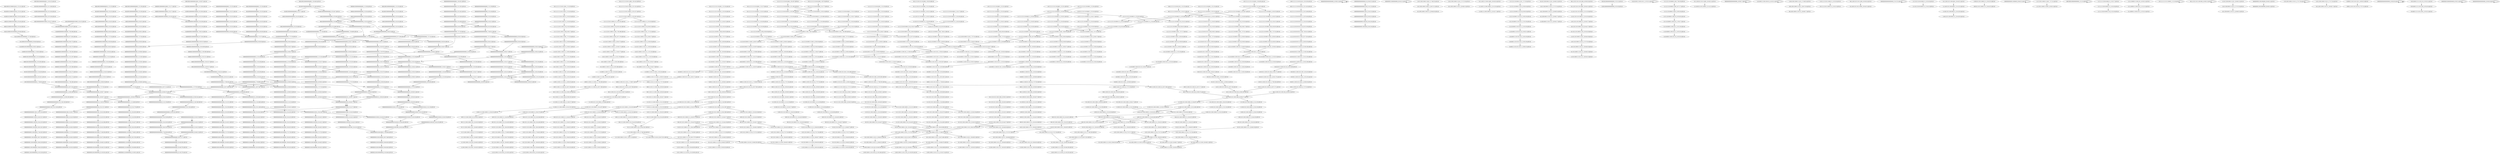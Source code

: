 digraph G {
    "00000000000001101000_26-45:58-LEN:20" -> "00000000000011010000_27-46:61-LEN:20";
    "00000000000000000000_14-34:17-LEN:20" -> "00000000000000000000_15-35:17-LEN:20";
    "01000000000000000001_19-38:168-LEN:20" -> "10000000000000000011_20-39:163-LEN:20";
    "01111001101110011000_20-39:477-LEN:20" -> "11110011011100110001_21-41:20-LEN:20";
    "01111001101110011000_20-39:477-LEN:20" -> "11110011011100110001_21-40:467-LEN:20";
    "00000000000000000000_18-38:15-LEN:20" -> "00000000000000000000_18-38:15-LEN:20";
    "11111111112101010011_2-22:24-LEN:20" -> "11111111121010100111_3-23:27-LEN:20";
    "00000000000000000000_13-33:60-LEN:20" -> "00000000000000000000_14-34:61-LEN:20";
    "11211101000111100101_10-30:17-LEN:20" -> "12111010001111001011_11-31:18-LEN:20";
    "00000000000000000000_4-24:25-LEN:20" -> "00000000000000000000_5-25:25-LEN:20";
    "10000000000000000000_8-28:15-LEN:20" -> "00000000000000000000_9-29:17-LEN:20";
    "11011101100011111110_27-47:27-LEN:20" -> "10111011000111111101_28-48:30-LEN:20";
    "00100100000000000000_15-34:59-LEN:20" -> "01001000000000000000_16-35:61-LEN:20";
    "21010100011110011011_12-31:73-LEN:20" -> "10101000111100110111_13-32:86-LEN:20";
    "00000000000001001000_25-45:18-LEN:20" -> "00000000000010010000_26-46:18-LEN:20";
    "01111001101110110001_20-40:21-LEN:20" -> "11110011011101100011_21-41:18-LEN:20";
    "00110111011100011111_25-45:17-LEN:20" -> "01101110111000111111_26-46:15-LEN:20";
    "11001101111011000111_23-42:70-LEN:20" -> "10011011110110001111_24-43:26-LEN:20";
    "11001101111011000111_23-42:70-LEN:20" -> "10011011110110001110_24-43:46-LEN:20";
    "11111111211101000111_4-24:21-LEN:20" -> "11111112111010001110_5-25:21-LEN:20";
    "00010001000000000001_1-20:152-LEN:20" -> "00100010000000000010_2-21:149-LEN:20";
    "00000000000000000000_4-23:249-LEN:20" -> "00000000000000000000_5-24:246-LEN:20";
    "00010000000000000000_17-36:166-LEN:20" -> "00100000000000000000_18-37:224-LEN:20";
    "00011110011111100110_18-37:196-LEN:20" -> "00111100111111001100_19-38:218-LEN:20";
    "11111121110100111100_6-26:23-LEN:20" -> "11111211101001111001_7-27:27-LEN:20";
    "00000000000000010100_21-41:17-LEN:20" -> "00000000000000101001_22-42:16-LEN:20";
    "11011100110001111110_27-47:15-LEN:20" -> "10111001100011111101_28-48:16-LEN:20";
    "11112111010001110011_8-28:23-LEN:20" -> "11121110100011100110_9-29:24-LEN:20";
    "21110100011110011011_12-31:524-LEN:20" -> "11101000111100110111_13-32:571-LEN:20";
    "01110111000111111101_29-48:282-LEN:20" -> "11101110001111111010_30-49:293-LEN:20";
    "00111111101110011000_19-39:25-LEN:20" -> "01111111011100110001_20-40:23-LEN:20";
    "00000000000000000000_15-35:25-LEN:20" -> "00000000000000000000_16-36:26-LEN:20";
    "10111011000111111101_28-48:17-LEN:20" -> "01110110001111111010_29-49:18-LEN:20";
    "11001101110011000111_22-42:29-LEN:20" -> "10011011100110001111_23-43:28-LEN:20";
    "00000000000000011001_22-42:15-LEN:20" -> "00000000000000110010_23-43:15-LEN:20";
    "11111111211101000111_3-23:31-LEN:20" -> "11111112111010001111_4-24:28-LEN:20";
    "00001000000000000000_16-35:174-LEN:20" -> "00010000000000000000_17-36:166-LEN:20";
    "01111011011100110001_20-40:32-LEN:20" -> "11110110111001100011_21-41:33-LEN:20";
    "00111100110111001100_19-38:274-LEN:20" -> "01111001101110011000_20-39:477-LEN:20";
    "00000000000000000000_14-33:721-LEN:20" -> "00000000000000000000_15-34:722-LEN:20";
    "11010011110011011101_14-34:19-LEN:20" -> "10100111100110111011_15-35:18-LEN:20";
    "10101001111011101110_13-33:23-LEN:20" -> "01010011110111011100_14-34:27-LEN:20";
    "11100111100111111001_15-35:23-LEN:20" -> "11001111001111110011_16-36:23-LEN:20";
    "00000000110010000000_30-49:158-LEN:20" -> "00000001100100000000_31-50:156-LEN:20";
    "00000000000001000100_24-44:28-LEN:20" -> "00000000000010001000_25-45:31-LEN:20";
    "11111111112101010001_2-21:193-LEN:20" -> "11111111121010100011_3-22:261-LEN:20";
    "11111111112101010001_2-21:193-LEN:20" -> "11111111121010100011_3-23:15-LEN:20";
    "11100110111011000111_22-42:17-LEN:20" -> "11001101110110001111_23-43:18-LEN:20";
    "12101011011110011011_11-31:18-LEN:20" -> "21010110111100110111_12-32:19-LEN:20";
    "00100010000000000000_2-21:456-LEN:20" -> "01000100000000000000_3-23:17-LEN:20";
    "00100010000000000000_2-21:456-LEN:20" -> "01000100000000000000_3-22:457-LEN:20";
    "01101111121110100011_2-22:16-LEN:20" -> "11011111211101000111_3-23:17-LEN:20";
    "00000000000000000000_10-30:37-LEN:20" -> "00000000000000000000_11-31:34-LEN:20";
    "10000000000000000000_8-28:20-LEN:20" -> "00000000000000000000_9-29:37-LEN:20";
    "00000000000000000000_3-23:23-LEN:20" -> "00000000000000000000_4-24:25-LEN:20";
    "11112111010001111001_7-27:15-LEN:20" -> "11121110100011110011_8-28:20-LEN:20";
    "00000000000000000000_2-22:21-LEN:20" -> "00000000000000000000_3-23:23-LEN:20";
    "01000111100101110011_16-36:20-LEN:20" -> "10001111001011100110_17-37:20-LEN:20";
    "00000000000000000000_10-30:15-LEN:20" -> "00000000000000000000_11-31:16-LEN:20";
    "11211010001111001101_10-30:30-LEN:20" -> "12110100011110011011_11-31:31-LEN:20";
    "00000000000000000000_13-33:15-LEN:20" -> "00000000000000000000_14-34:16-LEN:20";
    "00000000110000000000_30-50:15-LEN:20" -> "00000000110000000000_30-50:15-LEN:20";
    "11011100110001110011_27-46:23-LEN:20" -> "10111001100011100111_28-47:21-LEN:20";
    "00000000000000010010_24-43:191-LEN:20" -> "00000000000000100100_25-44:186-LEN:20";
    "11111001100011101101_28-48:22-LEN:20" -> "11110011000111011010_29-49:24-LEN:20";
    "11111111210101000111_4-23:260-LEN:20" -> "11111112101010001111_5-24:249-LEN:20";
    "00000000000000000000_5-24:246-LEN:20" -> "00000000000000000000_6-25:253-LEN:20";
    "00000000000000000000_5-24:246-LEN:20" -> "00000000000000000000_6-26:16-LEN:20";
    "00000000000000000000_9-29:17-LEN:20" -> "00000000000000000000_10-30:17-LEN:20";
    "00000000000000000000_10-30:37-LEN:20" -> "00000000000000000000_11-31:39-LEN:20";
    "11011100110001111011_27-47:18-LEN:20" -> "10111001100011110111_28-48:15-LEN:20";
    "00111111001100011101_25-45:20-LEN:20" -> "01111110011000111011_26-46:24-LEN:20";
    "11111210101000111101_7-26:198-LEN:20" -> "11112101010001111011_8-27:213-LEN:20";
    "01101110110001111111_26-46:16-LEN:20" -> "11011101100011111110_27-47:16-LEN:20";
    "11121110100011110011_8-28:20-LEN:20" -> "11211101000111100110_9-29:20-LEN:20";
    "00000000000000000001_17-37:20-LEN:20" -> "00000000000000000010_18-38:19-LEN:20";
    "00000000000001010010_23-43:15-LEN:20" -> "00000000000010100100_24-44:15-LEN:20";
    "11111111211101000111_3-23:35-LEN:20" -> "11111112111010001111_5-25:16-LEN:20";
    "11111111211101000111_3-23:35-LEN:20" -> "11111112111010001111_5-24:430-LEN:20";
    "11111111211101000111_3-23:35-LEN:20" -> "11111112111010001110_5-25:15-LEN:20";
    "01111121110100011110_5-25:20-LEN:20" -> "11111211101000111100_7-26:476-LEN:20";
    "01111121110100011110_5-25:20-LEN:20" -> "11111211101000111101_7-27:15-LEN:20";
    "00000010000000000000_11-30:208-LEN:20" -> "00000100000000000000_12-31:211-LEN:20";
    "11110011111001100011_21-41:16-LEN:20" -> "11100111110011000111_22-42:17-LEN:20";
    "01110011011100110001_20-40:16-LEN:20" -> "11100110111001100011_21-41:16-LEN:20";
    "00000000000000000000_10-30:27-LEN:20" -> "00000000000000000000_11-31:26-LEN:20";
    "11121110100111100110_9-29:28-LEN:20" -> "11211101001111001101_10-30:26-LEN:20";
    "01111011000111001101_29-48:45-LEN:20" -> "11110110001110011010_30-49:45-LEN:20";
    "00100010000000000000_2-22:28-LEN:20" -> "01000100000000000000_3-23:31-LEN:20";
    "01111111112101110001_2-21:152-LEN:20" -> "11111111121011100011_3-22:157-LEN:20";
    "00000000000000000000_15-35:15-LEN:20" -> "00000000000000000000_16-36:16-LEN:20";
    "00000000000000000000_16-36:65-LEN:20" -> "00000000000000000000_17-37:33-LEN:20";
    "00000000000000000000_16-36:65-LEN:20" -> "00000000000000000001_17-37:32-LEN:20";
    "00000000000000000000_15-34:722-LEN:20" -> "00000000000000000000_16-35:720-LEN:20";
    "00000000000000000000_9-29:15-LEN:20" -> "00000000000000000000_9-29:15-LEN:20";
    "12111010001111011011_11-31:20-LEN:20" -> "21110100011110110111_12-32:20-LEN:20";
    "10100111100110111001_15-35:19-LEN:20" -> "01001111001101110011_16-36:20-LEN:20";
    "00100010000000000010_2-21:149-LEN:20" -> "01000100000000000100_3-22:150-LEN:20";
    "11210101101111001101_10-30:18-LEN:20" -> "12101011011110011011_11-31:18-LEN:20";
    "11001101110111000111_23-43:19-LEN:20" -> "10011011101110001111_24-44:19-LEN:20";
    "00000000000000000100_21-41:24-LEN:20" -> "00000000000000001001_22-42:21-LEN:20";
    "00000000000100010000_26-46:32-LEN:20" -> "00000000001000100000_27-47:33-LEN:20";
    "10000000000000000000_8-28:17-LEN:20" -> "00000000000000000000_9-29:24-LEN:20";
    "00000000000000000000_11-31:34-LEN:20" -> "00000000000000000000_12-32:33-LEN:20";
    "01101110011000111111_26-46:19-LEN:20" -> "11011100110001111110_27-47:17-LEN:20";
    "01101110111000111111_26-46:22-LEN:20" -> "11011101110001111110_27-47:23-LEN:20";
    "00000000000000000000_22-41:254-LEN:20" -> "00000000000000000000_23-42:252-LEN:20";
    "00000000000000001100_22-41:164-LEN:20" -> "00000000000000011001_23-42:154-LEN:20";
    "00000000000010100100_25-44:429-LEN:20" -> "00000000000101001000_26-45:444-LEN:20";
    "10111011100110001110_24-44:23-LEN:20" -> "01110111001100011101_25-45:23-LEN:20";
    "11111121010100111101_6-26:17-LEN:20" -> "11111210101001111011_7-27:20-LEN:20";
    "10111111001100011110_25-44:29-LEN:20" -> "01111110011000111101_26-45:242-LEN:20";
    "00100000000000000000_6-26:31-LEN:20" -> "01000000000000000000_7-27:33-LEN:20";
    "11000111101111110011_16-36:15-LEN:20" -> "10001111011111100110_17-37:18-LEN:20";
    "01000111101110111001_16-35:261-LEN:20" -> "10001111011101110011_17-36:255-LEN:20";
    "11101121110100011110_6-25:20-LEN:20" -> "11011211101000111100_7-26:21-LEN:20";
    "10001000000000000000_4-24:24-LEN:20" -> "00010000000000000000_5-25:24-LEN:20";
    "00000100000000000000_2-22:34-LEN:20" -> "00001000000000000000_3-23:34-LEN:20";
    "00000000000000000000_11-31:18-LEN:20" -> "00000000000000000000_13-32:726-LEN:20";
    "10111001000111101111_28-48:25-LEN:20" -> "01110010001111011111_29-49:17-LEN:20";
    "00000000000000000000_1-21:19-LEN:20" -> "00000000000000000000_2-22:16-LEN:20";
    "11001111110011000111_23-42:210-LEN:20" -> "10011111100110001111_24-43:213-LEN:20";
    "01110011000111011111_29-49:29-LEN:20" -> "11100110001110111111_30-50:32-LEN:20";
    "21110100011100110111_12-32:22-LEN:20" -> "11101000111001101110_13-33:20-LEN:20";
    "00000010000000010000_1-21:17-LEN:20" -> "00000100000000100000_2-22:17-LEN:20";
    "00000000000000100010_23-43:29-LEN:20" -> "00000000000001000100_24-44:28-LEN:20";
    "11121110100011100110_9-29:24-LEN:20" -> "11211101000111001101_10-30:23-LEN:20";
    "10011011110110001111_24-43:26-LEN:20" -> "00110111101100011110_25-44:30-LEN:20";
    "00010000000000000000_1-21:24-LEN:20" -> "00100000000000000000_2-22:23-LEN:20";
    "01000100000000000000_3-23:31-LEN:20" -> "10001000000000000000_4-24:31-LEN:20";
    "11111111121010100111_3-23:27-LEN:20" -> "11111111210101001111_4-24:22-LEN:20";
    "11111121110100011100_6-26:17-LEN:20" -> "11111211101000111001_7-27:21-LEN:20";
    "00000000000000100100_24-44:19-LEN:20" -> "00000000000001001000_25-45:18-LEN:20";
    "00000000010001000000_28-48:35-LEN:20" -> "00000000100010000000_29-49:34-LEN:20";
    "11100110111101100011_22-41:67-LEN:20" -> "11001101111011000111_23-42:70-LEN:20";
    "11001101110110001111_23-43:18-LEN:20" -> "10011011101100011111_24-44:18-LEN:20";
    "11101000111100101110_13-33:36-LEN:20" -> "11010001111001011101_14-34:16-LEN:20";
    "11101000111100101110_13-33:36-LEN:20" -> "11010001111001011100_14-34:19-LEN:20";
    "00111111112101011011_2-22:21-LEN:20" -> "01111111121010110111_3-23:21-LEN:20";
    "01111111121110100011_2-22:35-LEN:20" -> "11111111211101000111_3-23:33-LEN:20";
    "00000001000000000000_13-32:170-LEN:20" -> "00000010000000000000_14-33:168-LEN:20";
    "01111111121110100011_2-22:35-LEN:20" -> "11111111211101000111_3-23:35-LEN:20";
    "11211101000111001101_10-30:22-LEN:20" -> "12111010001110011011_11-31:22-LEN:20";
    "10111001100011111101_28-48:16-LEN:20" -> "01110011000111111010_29-49:16-LEN:20";
    "21110100011100110111_12-32:26-LEN:20" -> "11101000111001101110_13-33:26-LEN:20";
    "00000000000000000000_5-25:25-LEN:20" -> "00000000000000000000_6-26:26-LEN:20";
    "00011111110111001100_18-38:17-LEN:20" -> "00111111101110011000_19-39:25-LEN:20";
    "11111121011100111100_6-26:17-LEN:20" -> "11111210111001111001_7-27:23-LEN:20";
    "00011110011011101100_18-38:18-LEN:20" -> "00111100110111011000_19-39:23-LEN:20";
    "00000000000000000000_12-32:33-LEN:20" -> "00000000000000000000_13-33:33-LEN:20";
    "00000000000000000000_23-42:252-LEN:20" -> "00000000000000000000_24-43:248-LEN:20";
    "10111011100011111101_28-48:24-LEN:20" -> "01110111000111111010_29-49:24-LEN:20";
    "10111111111211101001_1-21:24-LEN:20" -> "01111111112111010011_2-22:24-LEN:20";
    "11011100110001111111_27-46:226-LEN:20" -> "10111001100011111110_28-47:222-LEN:20";
    "11011100110001111110_27-47:17-LEN:20" -> "10111001100011111101_28-48:16-LEN:20";
    "11111211101000111101_7-27:16-LEN:20" -> "11112111010001111011_8-28:19-LEN:20";
    "00011110111111001100_18-38:19-LEN:20" -> "00111101111110011000_19-39:19-LEN:20";
    "11121010101011110011_9-28:153-LEN:20" -> "11210101010111100110_10-29:156-LEN:20";
    "11111121110100011110_5-25:32-LEN:20" -> "11111211101000111100_7-26:476-LEN:20";
    "11111121110100011110_5-25:32-LEN:20" -> "11111211101000111101_7-27:15-LEN:20";
    "11121110100011110010_9-29:20-LEN:20" -> "11211101000111100101_10-30:17-LEN:20";
    "01110011011100110001_20-40:17-LEN:20" -> "11100110111001100011_21-41:18-LEN:20";
    "01101110011000111101_25-45:23-LEN:20" -> "11011100110001111011_27-47:22-LEN:20";
    "01101110011000111101_25-45:23-LEN:20" -> "11011100110001111011_27-46:522-LEN:20";
    "00010000000000000000_5-25:23-LEN:20" -> "00100000000000000000_6-26:22-LEN:20";
    "00000000000000001010_20-40:17-LEN:20" -> "00000000000000010100_21-41:17-LEN:20";
    "11110100011110011011_12-31:44-LEN:20" -> "11101000111100110111_13-32:571-LEN:20";
    "11011011100110001111_23-43:21-LEN:20" -> "10110111001100011110_25-44:27-LEN:20";
    "00000000000110010000_27-46:162-LEN:20" -> "00000000001100100000_28-47:165-LEN:20";
    "11011100110001111011_27-47:22-LEN:20" -> "10111001100011110111_28-48:22-LEN:20";
    "10001000000000000000_4-24:18-LEN:20" -> "00010000000000000000_5-25:19-LEN:20";
    "01111001111100110001_20-40:16-LEN:20" -> "11110011111001100011_21-41:16-LEN:20";
    "11111210101000111101_6-26:18-LEN:20" -> "11112101010001111011_8-27:213-LEN:20";
    "10111011101100011110_24-44:17-LEN:20" -> "01110111011000111101_25-45:16-LEN:20";
    "00000000000000000000_10-30:27-LEN:20" -> "00000000000000000000_11-31:27-LEN:20";
    "00000000000000101001_22-42:18-LEN:20" -> "00000000000001010010_23-43:18-LEN:20";
    "11121110100011100110_9-29:22-LEN:20" -> "11211101000111001101_10-30:22-LEN:20";
    "00000000100010000000_29-49:34-LEN:20" -> "00000001000100000000_30-50:33-LEN:20";
    "00100100000000000000_2-22:15-LEN:20" -> "01001000000000000000_3-23:16-LEN:20";
    "11110110001110011010_30-49:45-LEN:20" -> "11101100011100110101_31-50:43-LEN:20";
    "10111001100011111101_28-48:20-LEN:20" -> "01110011000111111010_29-49:21-LEN:20";
    "11111101110011000111_22-42:21-LEN:20" -> "11111011100110001111_23-43:21-LEN:20";
    "12111010001111001011_11-31:32-LEN:20" -> "21110100011110010111_12-32:32-LEN:20";
    "00000000000000000010_21-40:213-LEN:20" -> "00000000000000000100_22-41:211-LEN:20";
    "00000000000000001001_23-42:195-LEN:20" -> "00000000000000010010_24-43:191-LEN:20";
    "11100011110111111001_15-35:16-LEN:20" -> "11000111101111110011_16-36:15-LEN:20";
    "00000100000000000000_15-34:172-LEN:20" -> "00001000000000000000_16-35:174-LEN:20";
    "00000000000010000000_27-47:20-LEN:20" -> "00000000000100000000_28-48:19-LEN:20";
    "21011100011110111111_12-32:16-LEN:20" -> "10111000111101111110_13-33:17-LEN:20";
    "00010000000000100000_5-25:25-LEN:20" -> "00100000000001000000_6-26:25-LEN:20";
    "11111111210101101111_4-24:22-LEN:20" -> "11111112101011011110_5-25:22-LEN:20";
    "11111211101000111100_7-26:476-LEN:20" -> "11112111010001111001_8-27:504-LEN:20";
    "11111211101000111100_7-26:476-LEN:20" -> "11112111010001111001_8-28:16-LEN:20";
    "11111111210111000111_4-23:161-LEN:20" -> "11111112101110001111_5-24:142-LEN:20";
    "11111111210111000111_4-23:161-LEN:20" -> "11111112101110001111_5-25:16-LEN:20";
    "00010000000010000000_5-24:229-LEN:20" -> "00100000000100000000_6-25:218-LEN:20";
    "11111121011100011110_6-25:142-LEN:20" -> "11111210111000111100_7-26:169-LEN:20";
    "00000000000000000000_15-35:31-LEN:20" -> "00000000000000000000_16-36:32-LEN:20";
    "21010100111100110111_12-32:15-LEN:20" -> "21010100111100110111_12-32:15-LEN:20";
    "00000000000011010000_27-46:61-LEN:20" -> "00000000000110100000_28-47:63-LEN:20";
    "10000000010000000000_8-27:202-LEN:20" -> "00000000100000000000_9-28:213-LEN:20";
    "01111011111100110001_20-40:17-LEN:20" -> "11110111111001100011_21-41:16-LEN:20";
    "11111211101000111100_6-26:19-LEN:20" -> "11112111010001111001_7-27:22-LEN:20";
    "01101110011000111111_26-46:22-LEN:20" -> "11011100110001111110_27-47:20-LEN:20";
    "11111111211101000111_3-23:33-LEN:20" -> "11111112111010001111_4-24:32-LEN:20";
    "00111111112101010101_2-21:142-LEN:20" -> "01111111121010101011_3-22:149-LEN:20";
    "10011111111210101101_1-21:22-LEN:20" -> "00111111112101011011_2-22:21-LEN:20";
    "11011011100110001111_23-43:31-LEN:20" -> "10110111001100011110_24-44:27-LEN:20";
    "10011011101100011111_24-44:32-LEN:20" -> "00110111011000111111_25-45:27-LEN:20";
    "00000000000110100000_28-47:63-LEN:20" -> "00000000001101000000_29-48:64-LEN:20";
    "00000000000000110100_25-44:57-LEN:20" -> "00000000000001101000_26-45:58-LEN:20";
    "00000000000000000000_24-43:248-LEN:20" -> "00000000000000000000_25-44:245-LEN:20";
    "00000000000000001100_21-41:15-LEN:20" -> "00000000000000011001_22-42:15-LEN:20";
    "01110011000111111010_29-49:15-LEN:20" -> "11100110001111110101_30-50:16-LEN:20";
    "01012000010010000000_7-27:49-LEN:20" -> "10120000100100000000_8-28:49-LEN:20";
    "01000000001000000000_7-26:214-LEN:20" -> "10000000010000000000_8-27:202-LEN:20";
    "10011011101110001111_24-43:273-LEN:20" -> "00110111011100011111_25-44:276-LEN:20";
    "12111010000111001101_11-30:17-LEN:20" -> "21110100001110011011_12-31:20-LEN:20";
    "00000000000000000000_11-31:16-LEN:20" -> "00000000000000000000_12-32:17-LEN:20";
    "11110110111001100011_21-41:23-LEN:20" -> "11101101110011000111_22-42:21-LEN:20";
    "10011110011011101110_18-37:18-LEN:20" -> "00111100110111011100_19-38:314-LEN:20";
    "21011100111100111111_12-32:20-LEN:20" -> "10111001111001111110_13-33:23-LEN:20";
    "11112111010000111001_8-27:17-LEN:20" -> "11121110100001110011_9-28:18-LEN:20";
    "00000000000000000000_8-28:16-LEN:20" -> "00000000000000000000_9-29:18-LEN:20";
    "01111111112111010001_2-21:451-LEN:20" -> "11111111121110100011_3-23:22-LEN:20";
    "01111111112111010001_2-21:451-LEN:20" -> "11111111121110100011_3-22:437-LEN:20";
    "00000000000000110010_24-43:151-LEN:20" -> "00000000000001100100_25-44:155-LEN:20";
    "00010000000000000000_5-25:19-LEN:20" -> "00100000000000000000_6-26:18-LEN:20";
    "11211101000111100101_10-30:32-LEN:20" -> "12111010001111001011_11-31:32-LEN:20";
    "11100110111011100011_22-42:20-LEN:20" -> "11001101110111000111_23-43:20-LEN:20";
    "01110111011000111101_25-45:16-LEN:20" -> "11101110110001111011_26-46:18-LEN:20";
    "11100110001111011010_30-49:250-LEN:20" -> "11001100011110110101_31-50:249-LEN:20";
    "00000000000000000000_2-21:232-LEN:20" -> "00000000000000000000_3-22:242-LEN:20";
    "00000000000000000000_11-31:16-LEN:20" -> "00000000000000000000_12-32:16-LEN:20";
    "01110001111011111100_14-34:17-LEN:20" -> "11100011110111111001_15-35:16-LEN:20";
    "00000000001010010000_27-47:23-LEN:20" -> "00000000010100100000_28-48:24-LEN:20";
    "00000000000100100000_28-47:208-LEN:20" -> "00000000001001000000_29-48:214-LEN:20";
    "11112101110001111011_8-28:17-LEN:20" -> "11121011100011110111_9-29:18-LEN:20";
    "00000000010100100000_28-47:449-LEN:20" -> "00000000101001000000_29-48:454-LEN:20";
    "11100110111001100011_22-42:19-LEN:20" -> "11001101110011000111_23-43:19-LEN:20";
    "01010011110111011100_14-34:27-LEN:20" -> "10100111101110111001_15-35:29-LEN:20";
    "11111111111210101001_1-21:23-LEN:20" -> "11111111112101010011_2-22:24-LEN:20";
    "00000000000000010100_21-41:19-LEN:20" -> "00000000000000101001_22-42:18-LEN:20";
    "00010120000100100000_5-25:44-LEN:20" -> "00101200001001000000_6-26:48-LEN:20";
    "00000100000000000000_12-31:211-LEN:20" -> "00001000000000000000_13-32:217-LEN:20";
    "01111001011101110001_20-40:15-LEN:20" -> "11110010111011100011_21-41:15-LEN:20";
    "11112010100011110111_8-28:15-LEN:20" -> "11120101000111101110_9-29:17-LEN:20";
    "11111121010100011110_5-25:27-LEN:20" -> "11111210101000111101_6-26:18-LEN:20";
    "00000000001000000000_10-29:170-LEN:20" -> "00000000010000000000_11-30:164-LEN:20";
    "01110011000111111010_29-49:17-LEN:20" -> "11100110001111110101_30-50:16-LEN:20";
    "00000000000000001010_21-40:460-LEN:20" -> "00000000000000010100_22-41:458-LEN:20";
    "00100000000001000000_6-26:25-LEN:20" -> "01000000000010000000_7-27:25-LEN:20";
    "11011101100011111110_27-47:16-LEN:20" -> "10111011000111111101_28-48:17-LEN:20";
    "00000000000000000000_9-29:26-LEN:20" -> "00000000000000000000_10-30:27-LEN:20";
    "00000000000000000000_9-29:15-LEN:20" -> "00000000000000000000_10-30:15-LEN:20";
    "10001111001101110111_17-36:301-LEN:20" -> "00011110011011101110_18-37:302-LEN:20";
    "10011011100110001111_24-43:443-LEN:20" -> "00110111001100011110_25-44:218-LEN:20";
    "10011011100110001111_24-43:443-LEN:20" -> "00110111001100011111_25-45:15-LEN:20";
    "10011011100110001111_24-43:443-LEN:20" -> "00110111001100011111_25-44:246-LEN:20";
    "11211101000011100110_10-29:20-LEN:20" -> "12111010000111001101_11-30:17-LEN:20";
    "11110011011110110001_21-40:68-LEN:20" -> "11100110111101100011_22-41:67-LEN:20";
    "10111100110111001100_19-38:192-LEN:20" -> "01111001101110011000_20-39:477-LEN:20";
    "00000000000000000000_18-38:17-LEN:20" -> "00000000000000000000_18-38:17-LEN:20";
    "01010001111001101111_14-33:74-LEN:20" -> "10100011110011011110_15-34:72-LEN:20";
    "11121110100011110110_9-29:18-LEN:20" -> "11211101000111101101_10-30:18-LEN:20";
    "01000000000000000000_7-27:20-LEN:20" -> "10000000000000000000_8-28:19-LEN:20";
    "00000000000000001101_23-42:62-LEN:20" -> "00000000000000011010_24-43:58-LEN:20";
    "21011100011110011111_12-31:178-LEN:20" -> "10111000111100111111_13-32:185-LEN:20";
    "10111111011211101000_1-20:25-LEN:20" -> "01111110112111010001_2-21:23-LEN:20";
    "10111111112111010001_1-21:15-LEN:20" -> "01111111121110100011_2-22:15-LEN:20";
    "00111101110111001100_19-38:290-LEN:20" -> "01111011101110011000_20-39:285-LEN:20";
    "10111001100011111110_27-47:16-LEN:20" -> "01110011000111111101_29-48:228-LEN:20";
    "01110010001111011111_29-49:17-LEN:20" -> "11100100011110111111_30-50:17-LEN:20";
    "01110011000111101101_29-48:19-LEN:20" -> "11100110001111011010_30-49:250-LEN:20";
    "00000000000000000000_24-44:15-LEN:20" -> "00000000000000000000_25-45:15-LEN:20";
    "10111001100011111110_28-47:222-LEN:20" -> "01110011000111111101_29-48:228-LEN:20";
    "01111111121110100011_2-22:23-LEN:20" -> "11111111211101000111_3-23:23-LEN:20";
    "00000000000000000010_18-38:19-LEN:20" -> "00000000000000000101_19-39:17-LEN:20";
    "10100011100110111001_15-35:20-LEN:20" -> "01000111001101110011_16-36:20-LEN:20";
    "11112101010011110111_8-28:21-LEN:20" -> "11121010100111101110_9-29:20-LEN:20";
    "00001000000000000000_15-35:22-LEN:20" -> "00010000000000000000_16-36:20-LEN:20";
    "21110100001110011011_12-31:20-LEN:20" -> "11101000011100110111_13-32:22-LEN:20";
    "00110111011000111111_25-45:27-LEN:20" -> "01101110110001111111_26-46:27-LEN:20";
    "11010001111001100110_14-33:15-LEN:20" -> "11010001111001100110_14-33:15-LEN:20";
    "11010100011110111011_12-31:17-LEN:20" -> "10101000111101110111_13-32:247-LEN:20";
    "00000000000000010100_21-41:17-LEN:20" -> "00000000000000101001_22-42:16-LEN:20";
    "11111110111001100011_21-41:21-LEN:20" -> "11111101110011000111_22-42:21-LEN:20";
    "11111121101000111100_6-26:26-LEN:20" -> "11111211010001111001_7-27:27-LEN:20";
    "00000100000000100000_2-22:17-LEN:20" -> "00001000000001000000_3-23:16-LEN:20";
    "01000111100110111011_16-35:319-LEN:20" -> "10001111001101110111_17-36:301-LEN:20";
    "01000111100110111011_16-35:319-LEN:20" -> "10001111001101110110_17-37:16-LEN:20";
    "01110111000111111010_29-49:21-LEN:20" -> "11101110001111110101_30-50:19-LEN:20";
    "01110111000111111010_29-49:22-LEN:20" -> "11101110001111110101_30-50:20-LEN:20";
    "00000000000000000000_15-35:30-LEN:20" -> "00000000000000000000_16-36:32-LEN:20";
    "11100111111001100011_22-41:222-LEN:20" -> "11001111110011000111_23-42:210-LEN:20";
    "11100111111001100011_22-41:222-LEN:20" -> "11001111110011000111_23-43:23-LEN:20";
    "00111100110111101100_19-38:70-LEN:20" -> "01111001101111011000_20-39:72-LEN:20";
    "00000000000101001000_26-45:444-LEN:20" -> "00000000001010010000_27-46:456-LEN:20";
    "10111001100011110110_28-47:18-LEN:20" -> "01110011000111101101_29-48:19-LEN:20";
    "11111112111010011110_5-25:23-LEN:20" -> "11111121110100111100_6-26:23-LEN:20";
    "00000000001000100000_27-47:33-LEN:20" -> "00000000010001000000_28-48:35-LEN:20";
    "01111111112101010001_2-21:77-LEN:20" -> "11111111121010100011_3-22:261-LEN:20";
    "01111111112101010001_2-21:77-LEN:20" -> "11111111121010100011_3-23:15-LEN:20";
    "10000000000000000000_8-28:33-LEN:20" -> "00000000000000000000_9-29:63-LEN:20";
    "00100000000000000000_6-26:18-LEN:20" -> "01000000000000000000_7-27:18-LEN:20";
    "10111112101010001111_4-24:16-LEN:20" -> "01111121010100011110_5-25:15-LEN:20";
    "01111111121110100011_2-22:35-LEN:20" -> "11111111211101000111_3-23:31-LEN:20";
    "01000000000000000000_7-27:20-LEN:20" -> "10000000000000000000_8-28:20-LEN:20";
    "11100011110011111100_15-34:201-LEN:20" -> "11000111100111111001_16-35:191-LEN:20";
    "00000000000010010000_26-46:18-LEN:20" -> "00000000000100100000_27-47:20-LEN:20";
    "12010100011110111011_11-31:18-LEN:20" -> "20101000111101110111_12-32:18-LEN:20";
    "10000000000000000011_20-39:163-LEN:20" -> "00000000000000000110_21-40:158-LEN:20";
    "00111001101110011000_19-39:22-LEN:20" -> "01110011011100110001_20-40:32-LEN:20";
    "00000000000100100000_27-47:20-LEN:20" -> "00000000001001000000_28-48:20-LEN:20";
    "00010010000000000000_14-33:60-LEN:20" -> "00100100000000000000_15-34:59-LEN:20";
    "01110011000111111101_29-48:228-LEN:20" -> "11100110001111111010_30-49:228-LEN:20";
    "10111111111210101000_1-20:70-LEN:20" -> "01111111112101010001_2-21:77-LEN:20";
    "00000000000000000000_9-29:18-LEN:20" -> "00000000000000000000_10-30:17-LEN:20";
    "11001100110001111011_27-46:20-LEN:20" -> "10011001100011110111_28-47:19-LEN:20";
    "11111211101000111101_7-27:15-LEN:20" -> "11112111010001111011_8-28:17-LEN:20";
    "11111211101000111001_7-27:22-LEN:20" -> "11112111010001110011_8-28:22-LEN:20";
    "11111100110001111011_27-46:249-LEN:20" -> "11111001100011110110_28-47:231-LEN:20";
    "11111100110001111011_27-46:249-LEN:20" -> "11111001100011110111_28-47:16-LEN:20";
    "00000000000000000000_18-37:436-LEN:20" -> "00000000000000000000_19-38:473-LEN:20";
    "11121110100011110110_9-29:19-LEN:20" -> "11211101000111101101_10-30:19-LEN:20";
    "10001000000000001000_4-23:156-LEN:20" -> "00010000000000010000_5-24:157-LEN:20";
    "11110110111001100011_21-41:33-LEN:20" -> "11101101110011000111_22-42:28-LEN:20";
    "11011111210111000111_3-23:16-LEN:20" -> "10111112101110001111_4-24:15-LEN:20";
    "10001111011101110011_17-36:255-LEN:20" -> "00011110111011100110_18-37:264-LEN:20";
    "00000000000000000000_13-33:27-LEN:20" -> "00000000000000000000_14-34:26-LEN:20";
    "11111111210111001111_4-24:20-LEN:20" -> "11111112101110011110_5-25:18-LEN:20";
    "10001110011011100110_17-37:19-LEN:20" -> "00011100110111001100_18-38:20-LEN:20";
    "11111112111010001110_5-25:18-LEN:20" -> "11111121110100011100_6-26:17-LEN:20";
    "00111100110111011000_19-39:30-LEN:20" -> "01111001101110110001_20-40:35-LEN:20";
    "00000000101000000000_29-49:42-LEN:20" -> "00000001010000000000_30-50:39-LEN:20";
    "11111112101110001111_5-24:142-LEN:20" -> "11111121011100011110_6-25:142-LEN:20";
    "01111111112111010011_2-22:24-LEN:20" -> "11111111121110100111_3-23:25-LEN:20";
    "00000000000000001010_20-40:17-LEN:20" -> "00000000000000010100_21-41:17-LEN:20";
    "10000000000000000000_4-24:24-LEN:20" -> "00000000000000000000_5-25:32-LEN:20";
    "00111001101110111000_19-39:16-LEN:20" -> "01110011011101110001_20-40:15-LEN:20";
    "01000000000000000000_19-38:77-LEN:20" -> "10000000000000000001_20-39:71-LEN:20";
    "00110111101100011100_25-44:49-LEN:20" -> "01101111011000111001_26-45:46-LEN:20";
    "00000000000000000000_17-37:33-LEN:20" -> "00000000000000000000_19-38:473-LEN:20";
    "10011011101110001111_24-44:17-LEN:20" -> "00110111011100011111_25-45:17-LEN:20";
    "01110011000111111010_29-49:21-LEN:20" -> "11100110001111110101_30-50:16-LEN:20";
    "11121010100011110111_9-28:214-LEN:20" -> "11210101000111101110_10-29:220-LEN:20";
    "11111121110100011100_6-26:20-LEN:20" -> "11111211101000111001_7-27:22-LEN:20";
    "10000000000010000000_8-27:165-LEN:20" -> "00000000000100000000_9-28:172-LEN:20";
    "00100000000000000000_18-37:224-LEN:20" -> "01000000000000000001_19-38:168-LEN:20";
    "00100000000000000000_18-37:224-LEN:20" -> "01000000000000000000_19-38:77-LEN:20";
    "00111111001100011110_25-44:220-LEN:20" -> "01111110011000111101_26-45:242-LEN:20";
    "00000000000000000000_16-36:25-LEN:20" -> "00000000000000000001_17-37:16-LEN:20";
    "01001000000000000000_16-35:61-LEN:20" -> "10010000000000000000_17-36:63-LEN:20";
    "21110100011110010111_12-32:19-LEN:20" -> "11101000111100101110_13-33:20-LEN:20";
    "11111121110100011110_5-25:34-LEN:20" -> "11111211101000111100_6-26:32-LEN:20";
    "00000000000000000000_21-41:15-LEN:20" -> "00000000000000000000_21-41:15-LEN:20";
    "01000100000000100000_3-22:205-LEN:20" -> "10001000000001000000_4-23:210-LEN:20";
    "11111011210101000111_4-23:16-LEN:20" -> "11110112101010001111_5-24:15-LEN:20";
    "11210111001111001111_10-30:19-LEN:20" -> "12101110011110011111_11-31:19-LEN:20";
    "10001111001101110110_17-37:24-LEN:20" -> "00011110011011101100_18-38:25-LEN:20";
    "01000000000000000000_7-27:23-LEN:20" -> "10000000000000000000_8-28:23-LEN:20";
    "10101000111101110111_13-32:247-LEN:20" -> "01010001111011101110_14-33:263-LEN:20";
    "12101110001111011111_11-31:16-LEN:20" -> "21011100011110111111_12-32:16-LEN:20";
    "01000000000001000000_7-26:168-LEN:20" -> "10000000000010000000_8-27:165-LEN:20";
    "00000000000011001000_26-45:161-LEN:20" -> "00000000000110010000_27-46:162-LEN:20";
    "12101110011110011111_11-31:19-LEN:20" -> "21011100111100111111_12-32:20-LEN:20";
    "11110010111001100011_21-41:21-LEN:20" -> "11100101110011000111_22-42:20-LEN:20";
    "00010001000000000000_1-20:458-LEN:20" -> "00100010000000000000_2-21:456-LEN:20";
    "01101110111000111111_26-46:19-LEN:20" -> "11011101110001111110_27-47:19-LEN:20";
    "11100110001111011111_30-49:268-LEN:20" -> "11001100011110111111_31-50:274-LEN:20";
    "10011111100110001110_24-44:22-LEN:20" -> "00111111001100011101_25-45:20-LEN:20";
    "11100110001111111010_30-49:228-LEN:20" -> "11001100011111110101_31-50:220-LEN:20";
    "10111001100011101111_28-48:46-LEN:20" -> "01110011000111011111_29-49:29-LEN:20";
    "10111001100011101111_28-48:46-LEN:20" -> "01110011000111011110_29-49:18-LEN:20";
    "00000000000000000000_9-28:713-LEN:20" -> "00000000000000000000_10-29:707-LEN:20";
    "10011011100110001111_23-43:28-LEN:20" -> "00110111001100011110_25-44:218-LEN:20";
    "10011011100110001111_23-43:28-LEN:20" -> "00110111001100011111_25-45:15-LEN:20";
    "10011011100110001111_23-43:28-LEN:20" -> "00110111001100011111_25-44:246-LEN:20";
    "10100011110110111001_15-35:18-LEN:20" -> "01000111101101110011_16-36:19-LEN:20";
    "21010101011110011011_12-31:153-LEN:20" -> "10101010111100110111_13-32:158-LEN:20";
    "00000000000000000000_13-32:726-LEN:20" -> "00000000000000000000_14-33:721-LEN:20";
    "00000000000000000000_13-32:726-LEN:20" -> "00000000000000000000_14-34:21-LEN:20";
    "01111001101110010001_20-40:22-LEN:20" -> "11110011011100100011_21-41:22-LEN:20";
    "11111111211101000111_3-23:23-LEN:20" -> "11111112111010001111_4-24:21-LEN:20";
    "00000000000000000000_27-46:264-LEN:20" -> "00000000000000000000_28-47:277-LEN:20";
    "01000000000000000000_7-26:460-LEN:20" -> "10000000000000000000_8-27:465-LEN:20";
    "12111010001110011011_11-31:23-LEN:20" -> "21110100011100110111_12-32:24-LEN:20";
    "00000000000000000010_20-40:26-LEN:20" -> "00000000000000000100_21-41:24-LEN:20";
    "11111211101000111100_6-26:32-LEN:20" -> "11112111010001111001_8-27:504-LEN:20";
    "11111211101000111100_6-26:32-LEN:20" -> "11112111010001111001_8-28:16-LEN:20";
    "11210101001111011101_10-30:19-LEN:20" -> "12101010011110111011_11-31:21-LEN:20";
    "11010001111011011101_14-34:16-LEN:20" -> "10100011110110111011_15-35:16-LEN:20";
    "10112111010001111001_8-27:24-LEN:20" -> "01121110100011110011_9-28:25-LEN:20";
    "00111101111110011000_19-39:19-LEN:20" -> "01111011111100110001_20-40:17-LEN:20";
    "11110111011100110001_21-40:284-LEN:20" -> "11101110111001100011_22-41:282-LEN:20";
    "10120000100100000000_8-28:49-LEN:20" -> "01200001001000000000_9-29:51-LEN:20";
    "01000000000000000000_7-27:18-LEN:20" -> "10000000000000000000_8-28:18-LEN:20";
    "10111001100011110111_28-48:32-LEN:20" -> "01110011000111101111_29-49:26-LEN:20";
    "01000000000000000000_7-27:15-LEN:20" -> "10000000000000000000_8-28:15-LEN:20";
    "11111211101001111001_7-27:27-LEN:20" -> "11112111010011110011_8-28:28-LEN:20";
    "00011110110111001100_18-38:21-LEN:20" -> "00111101101110011000_19-39:24-LEN:20";
    "11211101000111001101_10-30:23-LEN:20" -> "12111010001110011011_11-31:22-LEN:20";
    "00110111011100011111_25-44:276-LEN:20" -> "01101110111000111111_26-46:23-LEN:20";
    "00110111011100011111_25-44:276-LEN:20" -> "01101110111000111111_26-45:266-LEN:20";
    "11101000111001101110_13-33:27-LEN:20" -> "11010001110011011100_14-34:20-LEN:20";
    "11011100110001111011_27-46:522-LEN:20" -> "10111001100011110110_28-47:18-LEN:20";
    "11011100110001111011_27-46:522-LEN:20" -> "10111001100011110111_28-48:32-LEN:20";
    "11011100110001111011_27-46:522-LEN:20" -> "10111001100011110111_28-47:485-LEN:20";
    "01110110001111111010_29-49:18-LEN:20" -> "11101100011111110101_30-50:18-LEN:20";
    "00000000000000000000_10-30:23-LEN:20" -> "00000000000000000000_11-31:23-LEN:20";
    "00000010000000000000_14-33:168-LEN:20" -> "00000100000000000000_15-34:172-LEN:20";
    "10011110111011100110_18-37:31-LEN:20" -> "00111101110111001100_19-38:290-LEN:20";
    "12111010001111001101_10-30:19-LEN:20" -> "21110100011110011011_12-31:524-LEN:20";
    "00000000000000000110_20-40:15-LEN:20" -> "00000000000000001100_21-41:15-LEN:20";
    "00000000000001100100_25-44:155-LEN:20" -> "00000000000011001000_26-45:161-LEN:20";
    "11111210101000111100_7-26:73-LEN:20" -> "11112101010001111001_8-27:76-LEN:20";
    "01200001001000000000_9-29:51-LEN:20" -> "12000010010000000000_11-30:53-LEN:20";
    "12111010001110011011_11-31:22-LEN:20" -> "21110100011100110111_12-32:26-LEN:20";
    "11111210111001111001_7-27:23-LEN:20" -> "11112101110011110011_8-28:26-LEN:20";
    "11112111010001110011_8-28:18-LEN:20" -> "11121110100011100110_9-29:20-LEN:20";
    "10111111112111010001_1-21:31-LEN:20" -> "01111111121110100011_2-22:35-LEN:20";
    "00000000001000000000_9-29:25-LEN:20" -> "00000000010000000000_10-30:24-LEN:20";
    "01101110111000111111_26-46:15-LEN:20" -> "11011101110001111110_27-47:15-LEN:20";
    "00110111001100011111_25-45:22-LEN:20" -> "01101110011000111111_26-46:22-LEN:20";
    "00000000000000000000_9-29:37-LEN:20" -> "00000000000000000000_10-30:37-LEN:20";
    "00000000000000000000_16-36:32-LEN:20" -> "00000000000000000001_17-37:19-LEN:20";
    "10011001100011110111_28-47:19-LEN:20" -> "00110011000111101111_29-48:17-LEN:20";
    "00000000001010010000_27-46:456-LEN:20" -> "00000000010100100000_28-47:449-LEN:20";
    "11121010100111101110_9-29:20-LEN:20" -> "11210101001111011101_10-30:19-LEN:20";
    "00011110111011100110_18-37:264-LEN:20" -> "00111101110111001100_19-38:290-LEN:20";
    "11121110100001110011_9-28:18-LEN:20" -> "11211101000011100110_10-29:20-LEN:20";
    "01000000000000000000_3-23:23-LEN:20" -> "10000000000000000000_4-24:24-LEN:20";
    "10111101100011110110_28-47:29-LEN:20" -> "01111011000111101101_29-48:32-LEN:20";
    "00100010120000100100_2-22:41-LEN:20" -> "01000101200001001000_3-23:42-LEN:20";
    "11011111210101000111_3-23:17-LEN:20" -> "10111112101010001111_4-24:16-LEN:20";
    "00000000000000000000_11-31:18-LEN:20" -> "00000000000000000000_12-32:18-LEN:20";
    "00011110011011110110_18-37:66-LEN:20" -> "00111100110111101100_19-38:70-LEN:20";
    "11001011101110001111_23-43:15-LEN:20" -> "10010111011100011111_24-44:15-LEN:20";
    "00000000000000000000_12-32:61-LEN:20" -> "00000000000000000000_13-33:60-LEN:20";
    "12111010001111001101_11-30:510-LEN:20" -> "21110100011110011011_12-31:524-LEN:20";
    "10111111111211101000_1-20:426-LEN:20" -> "01111111112111010001_2-21:451-LEN:20";
    "00100010000000010000_2-21:204-LEN:20" -> "01000100000000100000_3-22:205-LEN:20";
    "00000000101001000000_29-49:23-LEN:20" -> "00000001010010000000_30-50:22-LEN:20";
    "10101010111100110111_13-32:158-LEN:20" -> "01010101111001101110_14-33:169-LEN:20";
    "11011101110001111110_27-47:23-LEN:20" -> "10111011100011111101_28-48:24-LEN:20";
    "00000000000000001010_20-40:20-LEN:20" -> "00000000000000010100_21-41:19-LEN:20";
    "01111111121010110111_3-23:21-LEN:20" -> "11111111210101101111_4-24:22-LEN:20";
    "00000000000011000000_26-46:15-LEN:20" -> "00000000000011000000_26-46:15-LEN:20";
    "11112101110011110011_8-28:26-LEN:20" -> "11121011100111100111_9-29:21-LEN:20";
    "12111010001111011011_11-31:19-LEN:20" -> "21110100011110110111_12-32:19-LEN:20";
    "00000000001100100000_28-47:165-LEN:20" -> "00000000011001000000_29-48:158-LEN:20";
    "11101001111001101110_13-33:27-LEN:20" -> "11010011110011011101_14-34:19-LEN:20";
    "11111112101110001111_5-25:16-LEN:20" -> "11111121011100011110_6-26:15-LEN:20";
    "11010001110011011101_14-34:16-LEN:20" -> "10100011100110111011_15-35:16-LEN:20";
    "11111211101000111001_7-27:21-LEN:20" -> "11112111010001110011_8-28:23-LEN:20";
    "11001101110011000111_23-43:42-LEN:20" -> "10011011100110001111_24-44:22-LEN:20";
    "11001101110011000111_23-43:42-LEN:20" -> "10011011100110001110_24-44:22-LEN:20";
    "10100111100110111011_15-35:18-LEN:20" -> "01001111001101110111_16-36:15-LEN:20";
    "12101110001111001111_11-30:177-LEN:20" -> "21011100011110011111_12-31:178-LEN:20";
    "11111112101010101111_5-24:132-LEN:20" -> "11111121010101011110_6-25:129-LEN:20";
    "10101111001101110011_17-36:164-LEN:20" -> "01011110011011100110_18-37:171-LEN:20";
    "10001111001101110110_17-37:16-LEN:20" -> "00011110011011101100_18-38:18-LEN:20";
    "10110111001100011110_24-44:27-LEN:20" -> "01101110011000111101_25-45:23-LEN:20";
    "11011110110001110011_27-46:42-LEN:20" -> "10111101100011100110_28-47:44-LEN:20";
    "10000000000100000000_8-28:26-LEN:20" -> "00000000001000000000_9-29:25-LEN:20";
    "10001111011111100110_17-37:18-LEN:20" -> "00011110111111001100_18-38:19-LEN:20";
    "10011110011011100110_18-37:17-LEN:20" -> "00111100110111001100_19-38:274-LEN:20";
    "00000000000000000000_8-28:28-LEN:20" -> "00000000000000000000_9-29:63-LEN:20";
    "10001111011011100110_17-37:20-LEN:20" -> "00011110110111001100_18-38:21-LEN:20";
    "10011011101110001111_24-44:19-LEN:20" -> "00110111011100011111_25-45:17-LEN:20";
    "10111011100011111110_28-47:275-LEN:20" -> "01110111000111111101_29-48:282-LEN:20";
    "00000000000010100100_24-44:15-LEN:20" -> "00000000000101001000_25-45:16-LEN:20";
    "00000000000000000110_22-41:70-LEN:20" -> "00000000000000001101_23-42:62-LEN:20";
    "01110011000111011110_29-49:18-LEN:20" -> "11100110001110111101_30-50:18-LEN:20";
    "00100010000000000100_2-22:22-LEN:20" -> "01000100000000001000_3-23:23-LEN:20";
    "00000000000000000000_15-35:15-LEN:20" -> "00000000000000000000_15-35:15-LEN:20";
    "11101000011100110111_13-32:22-LEN:20" -> "11010000111001101110_14-33:23-LEN:20";
    "00000000000000000001_17-37:19-LEN:20" -> "00000000000000000010_18-38:22-LEN:20";
    "11112101011011110011_8-28:19-LEN:20" -> "11121010110111100110_9-29:19-LEN:20";
    "01110011110011111100_14-34:24-LEN:20" -> "11100111100111111001_15-35:23-LEN:20";
    "00010001000000001000_1-20:207-LEN:20" -> "00100010000000010000_2-21:204-LEN:20";
    "10011111111210101010_1-20:130-LEN:20" -> "00111111112101010101_2-21:142-LEN:20";
    "11111201110001111001_7-27:15-LEN:20" -> "11112011100011110011_8-28:15-LEN:20";
    "00011100110111001100_18-38:20-LEN:20" -> "00111001101110011000_19-39:22-LEN:20";
    "00000000000000000000_21-40:248-LEN:20" -> "00000000000000000000_22-41:254-LEN:20";
    "00000000000000100000_25-45:18-LEN:20" -> "00000000000001000000_26-46:19-LEN:20";
    "00010001000000000000_1-21:15-LEN:20" -> "00010001000000000000_1-21:15-LEN:20";
    "00000000011010000000_30-49:66-LEN:20" -> "00000000110100000000_31-50:61-LEN:20";
    "11111111121110100111_3-23:25-LEN:20" -> "11111111211101001111_4-24:21-LEN:20";
    "11011101110001111110_27-47:19-LEN:20" -> "10111011100011111101_28-48:16-LEN:20";
    "00000000000001010010_23-43:19-LEN:20" -> "00000000000010100100_24-44:19-LEN:20";
    "00000000000000000000_11-31:27-LEN:20" -> "00000000000000000000_12-32:27-LEN:20";
    "00000000000000000000_12-32:18-LEN:20" -> "00000000000000000000_13-33:17-LEN:20";
    "11111112101110011110_5-25:18-LEN:20" -> "11111121011100111100_6-26:17-LEN:20";
    "00000000000100000000_28-48:19-LEN:20" -> "00000000001000000000_29-49:19-LEN:20";
    "00000000000000000010_18-38:19-LEN:20" -> "00000000000000000101_19-39:18-LEN:20";
    "10001111001101110011_17-36:255-LEN:20" -> "00011110011011100110_18-37:263-LEN:20";
    "10011011100110001111_24-44:16-LEN:20" -> "00110111001100011111_25-45:16-LEN:20";
    "10011110011011100110_17-37:19-LEN:20" -> "00111100110111001100_18-38:18-LEN:20";
    "00000000000100000000_9-28:172-LEN:20" -> "00000000001000000000_10-29:170-LEN:20";
    "11111210111000111101_7-27:15-LEN:20" -> "11112101110001111011_8-28:17-LEN:20";
    "01000100000000000000_3-23:17-LEN:20" -> "10001000000000000000_4-24:18-LEN:20";
    "11111111121101000111_3-23:29-LEN:20" -> "11111111211010001111_4-24:26-LEN:20";
    "00111101101110011000_19-39:24-LEN:20" -> "01111011011100110001_20-40:32-LEN:20";
    "01000000000010000000_7-27:25-LEN:20" -> "10000000000100000000_8-28:26-LEN:20";
    "00000000000000000000_12-32:23-LEN:20" -> "00000000000000000000_13-33:23-LEN:20";
    "00000000001000000000_29-49:19-LEN:20" -> "00000000010000000000_30-50:19-LEN:20";
    "11111121010100011110_5-25:16-LEN:20" -> "11111210101000111101_7-26:198-LEN:20";
    "11111121010100011110_5-25:16-LEN:20" -> "11111210101000111100_7-26:73-LEN:20";
    "11111111201010001111_4-24:18-LEN:20" -> "11111112010100011110_5-25:19-LEN:20";
    "10011111100110001111_24-43:213-LEN:20" -> "00111111001100011110_25-44:220-LEN:20";
    "10011011101100011111_24-44:18-LEN:20" -> "00110111011000111111_25-45:20-LEN:20";
    "00000000000000000100_22-41:211-LEN:20" -> "00000000000000001001_23-42:195-LEN:20";
    "00000000000000000100_22-41:211-LEN:20" -> "00000000000000001000_23-43:17-LEN:20";
    "01101110011000111011_26-46:25-LEN:20" -> "11011100110001110111_27-47:47-LEN:20";
    "10111111112111010001_1-21:34-LEN:20" -> "01111111121110100011_2-22:35-LEN:20";
    "00000000000000000010_18-38:18-LEN:20" -> "00000000000000000101_19-39:16-LEN:20";
    "00000000000000001001_22-42:21-LEN:20" -> "00000000000000010010_23-43:20-LEN:20";
    "11211100001111001101_10-30:15-LEN:20" -> "12111000011110011011_11-31:15-LEN:20";
    "00111100110111011000_19-39:23-LEN:20" -> "01111001101110110001_20-40:21-LEN:20";
    "00000000000000000000_18-38:15-LEN:20" -> "00000000000000000000_18-38:15-LEN:20";
    "01101110111000111111_26-46:23-LEN:20" -> "11011101110001111110_27-47:26-LEN:20";
    "00111100111111001100_19-38:218-LEN:20" -> "01111001111110011000_20-39:220-LEN:20";
    "10101101111001101110_13-33:20-LEN:20" -> "01011011110011011100_14-34:21-LEN:20";
    "00000000000000000000_20-40:18-LEN:20" -> "00000000000000000000_21-41:18-LEN:20";
    "00000000000000000000_23-43:15-LEN:20" -> "00000000000000000000_24-44:15-LEN:20";
    "11111112111010001111_5-24:430-LEN:20" -> "11111121110100011110_6-25:430-LEN:20";
    "00000100000000000000_14-34:23-LEN:20" -> "00001000000000000000_15-35:22-LEN:20";
    "01110011000111101111_29-49:26-LEN:20" -> "11100110001111011111_30-50:25-LEN:20";
    "00001000000001000000_3-23:16-LEN:20" -> "00010000000010000000_5-24:229-LEN:20";
    "10100011110010111001_15-35:19-LEN:20" -> "01000111100101110011_16-36:20-LEN:20";
    "11111210101001111011_7-27:20-LEN:20" -> "11112101010011110111_8-28:21-LEN:20";
    "11101110011000111101_26-45:286-LEN:20" -> "11011100110001111011_27-47:22-LEN:20";
    "11101110011000111101_26-45:286-LEN:20" -> "11011100110001111011_27-46:522-LEN:20";
    "11111112101010011110_5-25:23-LEN:20" -> "11111121010100111101_6-26:17-LEN:20";
    "01101110011000111111_26-46:16-LEN:20" -> "11011100110001111110_27-47:15-LEN:20";
    "11111111121010100011_2-22:17-LEN:20" -> "11111111210101000111_3-23:26-LEN:20";
    "11011101110001111111_27-46:261-LEN:20" -> "10111011100011111110_28-47:275-LEN:20";
    "10111101101110011000_19-39:15-LEN:20" -> "01111011011100110001_20-40:24-LEN:20";
    "00000010000000000000_13-33:23-LEN:20" -> "00000100000000000000_14-34:23-LEN:20";
    "21101000111100110111_12-32:33-LEN:20" -> "11010001111001101110_14-33:596-LEN:20";
    "10111111111211100001_1-21:16-LEN:20" -> "10111111111211100001_1-21:16-LEN:20";
    "01110111001100011101_25-45:23-LEN:20" -> "11101110011000111011_26-46:26-LEN:20";
    "00010001012000010010_1-21:41-LEN:20" -> "00100010120000100100_2-22:41-LEN:20";
    "00000000000000000000_14-34:15-LEN:20" -> "00000000000000000000_15-35:15-LEN:20";
    "11121010100011110011_9-28:72-LEN:20" -> "11210101000111100110_10-29:70-LEN:20";
    "00000000000000000000_14-34:28-LEN:20" -> "00000000000000000000_15-35:30-LEN:20";
    "11100110111011000111_22-42:36-LEN:20" -> "11001101110110001111_23-43:38-LEN:20";
    "01111011011100110001_20-40:24-LEN:20" -> "11110110111001100011_21-41:23-LEN:20";
    "00100000000000000000_2-22:23-LEN:20" -> "01000000000000000000_3-23:23-LEN:20";
    "01110111001100011110_25-44:262-LEN:20" -> "11101110011000111101_26-45:286-LEN:20";
    "00000000000000010100_21-41:17-LEN:20" -> "00000000000000101001_23-42:431-LEN:20";
    "00000000000000010100_21-41:17-LEN:20" -> "00000000000000101000_23-43:43-LEN:20";
    "00000000000010100100_24-44:19-LEN:20" -> "00000000000101001000_26-45:444-LEN:20";
    "10111011100110001111_24-43:257-LEN:20" -> "01110111001100011110_25-44:262-LEN:20";
    "10111001100011100111_28-47:21-LEN:20" -> "01110011000111001111_29-48:20-LEN:20";
    "00000000000000101001_23-42:431-LEN:20" -> "00000000000001010010_24-44:21-LEN:20";
    "00000000000000101001_23-42:431-LEN:20" -> "00000000000001010010_24-43:415-LEN:20";
    "00111100110111011100_19-38:314-LEN:20" -> "01111001101110111000_20-39:315-LEN:20";
    "11111011100110001111_23-43:21-LEN:20" -> "11110111001100011110_25-44:32-LEN:20";
    "10111011100011111101_28-48:22-LEN:20" -> "01110111000111111010_29-49:21-LEN:20";
    "12111010001111001101_11-31:15-LEN:20" -> "21110100011110011011_12-32:15-LEN:20";
    "21010100011110111011_12-31:222-LEN:20" -> "10101000111101110111_13-32:247-LEN:20";
    "11110112111010001111_5-24:20-LEN:20" -> "11101121110100011110_6-25:20-LEN:20";
    "00000000000000010100_22-41:458-LEN:20" -> "00000000000000101001_23-42:431-LEN:20";
    "00000000000000010100_22-41:458-LEN:20" -> "00000000000000101000_23-43:43-LEN:20";
    "00000000000010100000_25-45:42-LEN:20" -> "00000000000101000000_26-46:44-LEN:20";
    "11101110001111111010_30-49:293-LEN:20" -> "11011100011111110101_31-50:290-LEN:20";
    "00000000000000000000_10-30:17-LEN:20" -> "00000000000000000000_11-31:16-LEN:20";
    "01000000000000000000_7-27:33-LEN:20" -> "10000000000000000000_8-28:33-LEN:20";
    "00000000100000000000_9-28:213-LEN:20" -> "00000001000000000000_10-29:209-LEN:20";
    "00000000000000010000_24-44:18-LEN:20" -> "00000000000000100000_25-45:18-LEN:20";
    "00000000000000000001_19-39:25-LEN:20" -> "00000000000000000010_20-40:26-LEN:20";
    "00000000000000000000_3-22:242-LEN:20" -> "00000000000000000000_4-23:249-LEN:20";
    "00000000000000000000_9-29:35-LEN:20" -> "00000000000000000000_10-30:37-LEN:20";
    "00000000010100000000_28-48:42-LEN:20" -> "00000000101000000000_29-49:42-LEN:20";
    "00000000010100100000_28-48:24-LEN:20" -> "00000000101001000000_29-49:23-LEN:20";
    "00000000000000001010_20-40:20-LEN:20" -> "00000000000000010100_21-41:20-LEN:20";
    "11111201010001111011_7-27:15-LEN:20" -> "11112010100011110111_8-28:15-LEN:20";
    "11110011011100100011_21-41:22-LEN:20" -> "11100110111001000111_22-42:20-LEN:20";
    "00000000000000011010_24-43:58-LEN:20" -> "00000000000000110100_25-44:57-LEN:20";
    "01111011101110110001_20-40:15-LEN:20" -> "11110111011101100011_21-41:16-LEN:20";
    "10001111001101111011_17-36:67-LEN:20" -> "00011110011011110110_18-37:66-LEN:20";
    "11110011011101110001_21-40:300-LEN:20" -> "11100110111011100011_22-42:21-LEN:20";
    "11110011011101110001_21-40:300-LEN:20" -> "11100110111011100011_22-41:287-LEN:20";
    "00100000000000100000_6-25:167-LEN:20" -> "01000000000001000000_7-26:168-LEN:20";
    "00111101110111001000_19-39:15-LEN:20" -> "00111101110111001000_19-39:15-LEN:20";
    "11111211101000111001_7-27:17-LEN:20" -> "11112111010001110011_8-28:18-LEN:20";
    "11110111111001100011_21-41:16-LEN:20" -> "11101111110011000111_22-42:16-LEN:20";
    "11101000111101101110_13-33:21-LEN:20" -> "11010001111011011101_14-34:16-LEN:20";
    "01010001111001101110_14-33:16-LEN:20" -> "10100011110011011101_15-34:322-LEN:20";
    "01010001111001101110_14-33:16-LEN:20" -> "10100011110011011101_15-35:24-LEN:20";
    "01010001111001101110_14-33:16-LEN:20" -> "10100011110011011100_15-34:269-LEN:20";
    "11111112111010001111_4-24:21-LEN:20" -> "11111121110100011110_5-25:20-LEN:20";
    "11112110100011110011_8-28:31-LEN:20" -> "11121101000111100110_9-29:31-LEN:20";
    "11011111100110001111_23-43:15-LEN:20" -> "10111111001100011110_25-44:29-LEN:20";
    "10100011110011011101_15-34:322-LEN:20" -> "01000111100110111011_16-35:319-LEN:20";
    "11112111010001110011_8-28:22-LEN:20" -> "11121110100011100110_9-29:22-LEN:20";
    "00000001000000000000_10-29:209-LEN:20" -> "00000010000000000000_11-30:208-LEN:20";
    "00000000000000000000_15-35:26-LEN:20" -> "00000000000000000000_16-36:25-LEN:20";
    "00000000000001000000_26-46:19-LEN:20" -> "00000000000010000000_27-47:20-LEN:20";
    "10100011110011011110_15-34:72-LEN:20" -> "01000111100110111101_16-35:71-LEN:20";
    "01111111112110100011_2-22:31-LEN:20" -> "11111111121101000111_3-23:29-LEN:20";
    "11111111121110100011_3-23:22-LEN:20" -> "11111111211101000111_4-24:21-LEN:20";
    "11111101121110100011_3-22:21-LEN:20" -> "11111011211101000111_4-23:21-LEN:20";
    "00000000000000000000_13-33:23-LEN:20" -> "00000000000000000000_14-34:24-LEN:20";
    "11121110100011100110_9-29:20-LEN:20" -> "11211101000111001101_10-30:21-LEN:20";
    "00000000000000000000_9-29:63-LEN:20" -> "00000000000000000000_10-30:62-LEN:20";
    "00000000000000000000_8-28:17-LEN:20" -> "00000000000000000000_9-29:37-LEN:20";
    "11112111010001111001_8-27:504-LEN:20" -> "11121110100011110010_9-29:31-LEN:20";
    "11112111010001111001_8-27:504-LEN:20" -> "11121110100011110011_9-28:496-LEN:20";
    "11111111121011100111_3-23:23-LEN:20" -> "11111111210111001111_4-24:20-LEN:20";
    "00000000000001100100_24-44:16-LEN:20" -> "00000000000011001000_25-45:16-LEN:20";
    "00000000010000000000_11-30:164-LEN:20" -> "00000000100000000000_12-31:167-LEN:20";
    "00000000000001010010_23-43:18-LEN:20" -> "00000000000010100100_25-44:429-LEN:20";
    "10100111101110111001_15-35:29-LEN:20" -> "01001111011101110011_16-36:28-LEN:20";
    "11001111001111110011_16-36:23-LEN:20" -> "10011110011111100110_18-37:28-LEN:20";
    "00000000000000001010_20-40:17-LEN:20" -> "00000000000000010100_21-41:17-LEN:20";
    "21110100011100110111_12-32:24-LEN:20" -> "11101000111001101110_13-33:27-LEN:20";
    "12000010010000000000_11-30:53-LEN:20" -> "20000100100000000000_12-31:56-LEN:20";
    "00000000000000001000_21-41:31-LEN:20" -> "00000000000000010001_22-42:29-LEN:20";
    "11100110111001100011_22-41:465-LEN:20" -> "11001101110011000111_23-43:42-LEN:20";
    "11100110111001100011_22-41:465-LEN:20" -> "11001101110011000111_23-42:451-LEN:20";
    "10010111001100011111_24-44:15-LEN:20" -> "00101110011000111111_25-45:16-LEN:20";
    "11011100100011110111_27-47:23-LEN:20" -> "10111001000111101111_28-48:22-LEN:20";
    "11121011100011110011_9-28:172-LEN:20" -> "11210111000111100111_10-29:171-LEN:20";
    "00001000000000000000_3-23:34-LEN:20" -> "00010000000000000000_5-25:23-LEN:20";
    "00001000000000000000_3-23:34-LEN:20" -> "00010000000000000000_5-24:466-LEN:20";
    "11211101001111001101_10-30:26-LEN:20" -> "12111010011110011011_11-31:26-LEN:20";
    "10111001100011110111_28-47:485-LEN:20" -> "01110011000111101111_29-48:473-LEN:20";
    "00000010000000000000_1-21:36-LEN:20" -> "00000100000000000000_2-22:34-LEN:20";
    "00000001000000000000_12-32:26-LEN:20" -> "00000010000000000000_13-33:23-LEN:20";
    "21010110111100110111_12-32:19-LEN:20" -> "10101101111001101110_13-33:20-LEN:20";
    "12111000011110011011_11-31:15-LEN:20" -> "21110000111100110111_12-32:15-LEN:20";
    "00000000000001010010_24-44:21-LEN:20" -> "00000000000010100100_25-45:21-LEN:20";
    "11101000111001101110_13-33:26-LEN:20" -> "11010001110011011101_14-34:16-LEN:20";
    "00010000000000000000_5-24:466-LEN:20" -> "00100000000000000000_6-26:19-LEN:20";
    "00010000000000000000_5-24:466-LEN:20" -> "00100000000000000000_6-25:466-LEN:20";
    "00010000000000000000_5-25:32-LEN:20" -> "00100000000000000000_6-26:31-LEN:20";
    "01101110011000111101_26-45:234-LEN:20" -> "11011100110001111011_27-47:22-LEN:20";
    "01101110011000111101_26-45:234-LEN:20" -> "11011100110001111011_27-46:522-LEN:20";
    "11100110111001100011_21-41:30-LEN:20" -> "11001101110011000111_22-42:29-LEN:20";
    "11110111001100011110_25-44:32-LEN:20" -> "11101110011000111101_26-45:286-LEN:20";
    "11111112111010001111_4-24:28-LEN:20" -> "11111121110100011110_5-25:32-LEN:20";
    "00110111001100011110_25-44:218-LEN:20" -> "01101110011000111101_26-45:234-LEN:20";
    "11111121110100011100_6-26:15-LEN:20" -> "11111211101000111001_7-27:17-LEN:20";
    "11111110100011110011_8-28:18-LEN:20" -> "11111101000111100110_9-29:19-LEN:20";
    "12110100011110011011_11-31:31-LEN:20" -> "21101000111100110111_12-32:33-LEN:20";
    "00000000000000000000_13-33:28-LEN:20" -> "00000000000000000000_14-34:28-LEN:20";
    "00000000000000000101_19-39:19-LEN:20" -> "00000000000000001010_20-40:20-LEN:20";
    "01000100000000000000_3-23:24-LEN:20" -> "10001000000000000000_4-24:24-LEN:20";
    "00000000000000100100_25-44:186-LEN:20" -> "00000000000001001000_26-45:194-LEN:20";
    "00000000000000000001_20-39:213-LEN:20" -> "00000000000000000010_21-40:213-LEN:20";
    "00000000000000000001_20-39:213-LEN:20" -> "00000000000000000011_21-40:69-LEN:20";
    "00100000000100000000_6-25:218-LEN:20" -> "01000000001000000000_7-26:214-LEN:20";
    "01110110001111011111_29-49:15-LEN:20" -> "11101100011110111111_30-50:15-LEN:20";
    "10111001100011110111_28-48:22-LEN:20" -> "01110011000111101111_29-49:15-LEN:20";
    "10000000000000000000_18-37:15-LEN:20" -> "00000000000000000000_19-38:473-LEN:20";
    "01101111001101110011_16-36:24-LEN:20" -> "11011110011011100110_18-37:26-LEN:20";
    "00000000000000000110_21-40:158-LEN:20" -> "00000000000000001100_22-41:164-LEN:20";
    "00000000000010001000_25-45:31-LEN:20" -> "00000000000100010000_26-46:32-LEN:20";
    "01101110010001111011_26-46:15-LEN:20" -> "11011100100011110111_27-47:24-LEN:20";
    "00000000000000000000_8-27:239-LEN:20" -> "00000000000000000000_9-28:713-LEN:20";
    "01000111100110111001_16-35:262-LEN:20" -> "10001111001101110011_17-36:255-LEN:20";
    "00000000000000000000_11-30:702-LEN:20" -> "00000000000000000000_12-31:706-LEN:20";
    "11111111211010001111_4-24:26-LEN:20" -> "11111112110100011110_5-25:28-LEN:20";
    "00000000000000000001_18-37:467-LEN:20" -> "00000000000000000010_19-38:490-LEN:20";
    "01111121010100011110_5-25:15-LEN:20" -> "11111210101000111101_7-26:198-LEN:20";
    "01111121010100011110_5-25:15-LEN:20" -> "11111210101000111100_7-26:73-LEN:20";
    "00000000000000000000_6-25:253-LEN:20" -> "00000000000000000000_7-26:251-LEN:20";
    "00000000001001000000_29-48:214-LEN:20" -> "00000000010010000000_30-49:215-LEN:20";
    "11111010001111001101_11-30:27-LEN:20" -> "11110100011110011011_12-31:44-LEN:20";
    "00000000011001000000_28-48:15-LEN:20" -> "00000000110010000000_29-49:15-LEN:20";
    "11001101110011000111_22-42:18-LEN:20" -> "10011011100110001111_24-43:443-LEN:20";
    "11101000111100110111_13-32:571-LEN:20" -> "11010001111001101110_14-33:596-LEN:20";
    "11011111211101000111_3-23:17-LEN:20" -> "10111112111010001111_4-24:19-LEN:20";
    "00000000001010000000_27-47:43-LEN:20" -> "00000000010100000000_28-48:42-LEN:20";
    "11010001110011011100_14-34:20-LEN:20" -> "10100011100110111001_15-35:20-LEN:20";
    "11121011100011110111_9-29:18-LEN:20" -> "11210111000111101111_10-30:16-LEN:20";
    "01001111001101110011_16-36:20-LEN:20" -> "10011110011011100110_17-37:19-LEN:20";
    "10011011101110001111_24-44:22-LEN:20" -> "00110111011100011111_25-45:22-LEN:20";
    "10111111112111010001_1-21:31-LEN:20" -> "01111111121110100011_2-22:35-LEN:20";
    "00000000000000000101_19-39:17-LEN:20" -> "00000000000000001010_20-40:17-LEN:20";
    "11001101110011000111_23-42:451-LEN:20" -> "10011011100110001111_24-43:443-LEN:20";
    "00000000000010010000_27-46:200-LEN:20" -> "00000000000100100000_28-47:208-LEN:20";
    "11111001100011110110_28-47:231-LEN:20" -> "11110011000111101101_29-48:233-LEN:20";
    "11112111010001111011_8-28:19-LEN:20" -> "11121110100011110110_9-29:19-LEN:20";
    "11111111210101000111_3-23:18-LEN:20" -> "11111112101010001111_4-24:16-LEN:20";
    "00000000000000000000_12-32:26-LEN:20" -> "00000000000000000000_13-33:28-LEN:20";
    "00000000000101000000_26-46:44-LEN:20" -> "00000000001010000000_27-47:43-LEN:20";
    "11111121010110111100_6-26:21-LEN:20" -> "11111210101101111001_7-27:19-LEN:20";
    "11121101000111100110_9-29:31-LEN:20" -> "11211010001111001101_10-30:30-LEN:20";
    "00000000000000000001_17-37:32-LEN:20" -> "00000000000000000010_19-38:490-LEN:20";
    "00000000000000000000_9-29:15-LEN:20" -> "00000000000000000000_10-30:15-LEN:20";
    "11101101110011000111_22-42:28-LEN:20" -> "11011011100110001111_23-43:31-LEN:20";
    "00000000000000000000_14-34:24-LEN:20" -> "00000000000000000000_15-35:26-LEN:20";
    "00000000000000000000_11-31:62-LEN:20" -> "00000000000000000000_12-32:61-LEN:20";
    "10111112111010001111_4-24:19-LEN:20" -> "01111121110100011110_5-25:20-LEN:20";
    "00111100101110011000_19-39:20-LEN:20" -> "01111001011100110001_20-40:27-LEN:20";
    "01110001111001111110_14-33:196-LEN:20" -> "11100011110011111100_15-34:201-LEN:20";
    "11011001100011110111_27-47:16-LEN:20" -> "11011001100011110111_27-47:16-LEN:20";
    "11111111121010100011_3-22:261-LEN:20" -> "11111111210101000111_4-23:260-LEN:20";
    "00000000000000000000_18-38:28-LEN:20" -> "00000000000000000001_19-39:25-LEN:20";
    "10001111001111110011_17-36:188-LEN:20" -> "00011110011111100110_18-37:196-LEN:20";
    "00000000000000000000_16-36:26-LEN:20" -> "00000000000000000001_17-37:19-LEN:20";
    "00000000000000000000_12-32:16-LEN:20" -> "00000000000000000000_13-33:16-LEN:20";
    "11101101110011000111_22-42:21-LEN:20" -> "11011011100110001111_23-43:21-LEN:20";
    "11111111210101010111_4-23:140-LEN:20" -> "11111112101010101111_5-24:132-LEN:20";
    "01111111112101110011_2-22:20-LEN:20" -> "11111111121011100111_3-23:23-LEN:20";
    "00000000000000000100_20-40:30-LEN:20" -> "00000000000000001000_21-41:31-LEN:20";
    "11111111111210101000_1-20:187-LEN:20" -> "11111111112101010001_2-21:193-LEN:20";
    "00000000000000000000_15-35:17-LEN:20" -> "00000000000000000000_16-36:16-LEN:20";
    "00100000000000000000_6-26:19-LEN:20" -> "01000000000000000000_7-27:20-LEN:20";
    "11011101110110001111_23-43:17-LEN:20" -> "10111011101100011110_24-44:17-LEN:20";
    "10111111111210111000_1-20:142-LEN:20" -> "01111111112101110001_2-21:152-LEN:20";
    "10011011100110001111_24-44:22-LEN:20" -> "00110111001100011111_25-45:22-LEN:20";
    "01001111011101110011_16-36:28-LEN:20" -> "10011110111011100110_18-37:31-LEN:20";
    "11100110001111011110_30-49:217-LEN:20" -> "11001100011110111101_31-50:203-LEN:20";
    "00000000000000000000_6-26:26-LEN:20" -> "00000000000000000000_7-27:27-LEN:20";
    "01101110110001111111_26-46:27-LEN:20" -> "11011101100011111110_27-47:27-LEN:20";
    "00011110011011101110_18-37:302-LEN:20" -> "00111100110111011100_19-38:314-LEN:20";
    "11110011111100110001_21-40:217-LEN:20" -> "11100111111001100011_22-41:222-LEN:20";
    "11110011011101110001_21-41:18-LEN:20" -> "11100110111011100011_22-42:20-LEN:20";
    "00110111101100011110_25-44:30-LEN:20" -> "01101111011000111101_26-45:30-LEN:20";
    "01000100000000000000_3-22:457-LEN:20" -> "10001000000000000000_4-23:450-LEN:20";
    "11011101110011000111_23-42:275-LEN:20" -> "10111011100110001111_24-43:257-LEN:20";
    "12101010001111011101_11-30:214-LEN:20" -> "21010100011110111011_12-31:222-LEN:20";
    "01111111121110100011_2-22:15-LEN:20" -> "11111111211101000111_4-24:20-LEN:20";
    "01111111121110100011_2-22:15-LEN:20" -> "11111111211101000111_4-23:430-LEN:20";
    "11110011000111011010_29-49:24-LEN:20" -> "11100110001110110101_30-50:23-LEN:20";
    "11111111121110100011_3-22:437-LEN:20" -> "11111111211101000111_4-24:20-LEN:20";
    "11111111121110100011_3-22:437-LEN:20" -> "11111111211101000111_4-23:430-LEN:20";
    "12101010101111001101_11-30:154-LEN:20" -> "21010101011110011011_12-31:153-LEN:20";
    "00000000000000000000_30-49:278-LEN:20" -> "00000000000000000000_31-50:279-LEN:20";
    "00000000000000000000_15-35:15-LEN:20" -> "00000000000000000000_16-36:15-LEN:20";
    "00000000010010000000_29-49:18-LEN:20" -> "00000000100100000000_30-50:16-LEN:20";
    "00010001000000000000_1-21:29-LEN:20" -> "00100010000000000000_2-22:28-LEN:20";
    "00010000000000000000_14-33:217-LEN:20" -> "00100000000000000000_15-34:214-LEN:20";
    "11111121110100011110_6-25:430-LEN:20" -> "11111211101000111100_7-26:476-LEN:20";
    "11111121110100011110_6-25:430-LEN:20" -> "11111211101000111101_7-27:15-LEN:20";
    "11011100110001110111_27-47:18-LEN:20" -> "10111001100011101111_28-48:17-LEN:20";
    "20101000111101110111_12-32:18-LEN:20" -> "01010001111011101110_14-33:263-LEN:20";
    "01000111100110111101_16-35:71-LEN:20" -> "10001111001101111011_17-36:67-LEN:20";
    "00000000000000000000_14-34:21-LEN:20" -> "00000000000000000000_15-35:22-LEN:20";
    "21110100011110011011_12-32:15-LEN:20" -> "11101000111100110110_13-33:15-LEN:20";
    "01110110001111111010_29-49:32-LEN:20" -> "11101100011111110101_30-50:28-LEN:20";
    "10111011100011111101_28-48:16-LEN:20" -> "01110111000111111010_29-49:15-LEN:20";
    "11101110011000111011_26-46:26-LEN:20" -> "11011100110001110111_27-47:47-LEN:20";
    "11121110100011110010_9-29:31-LEN:20" -> "11211101000111100101_10-30:32-LEN:20";
    "10011011101110001111_24-44:21-LEN:20" -> "00110111011100011111_25-45:21-LEN:20";
    "00000000011001000000_29-48:158-LEN:20" -> "00000000110010000000_30-49:158-LEN:20";
    "00110111011100011111_25-45:22-LEN:20" -> "01101110111000111111_26-46:21-LEN:20";
    "01111111121010101011_3-22:149-LEN:20" -> "11111111210101010111_4-23:140-LEN:20";
    "11111100110001110110_27-47:23-LEN:20" -> "11111001100011101101_28-48:22-LEN:20";
    "00000000000000101001_22-42:16-LEN:20" -> "00000000000001010010_23-43:15-LEN:20";
    "11110011011101100011_21-41:36-LEN:20" -> "11100110111011000111_22-42:36-LEN:20";
    "00000000000101001000_26-46:22-LEN:20" -> "00000000001010010000_27-47:23-LEN:20";
    "21110100011110110111_12-32:20-LEN:20" -> "11101000111101101110_13-33:21-LEN:20";
    "00000000000000000000_7-27:27-LEN:20" -> "00000000000000000000_8-28:28-LEN:20";
    "00000000000000000000_6-26:28-LEN:20" -> "00000000000000000000_7-27:27-LEN:20";
    "00000000000000000000_10-30:17-LEN:20" -> "00000000000000000000_11-31:16-LEN:20";
    "11111211101000011100_7-26:16-LEN:20" -> "11112111010000111001_8-27:17-LEN:20";
    "11211101000111100110_10-29:515-LEN:20" -> "12111010001111001101_11-30:510-LEN:20";
    "11211101000111100110_10-29:515-LEN:20" -> "12111010001111001101_11-31:15-LEN:20";
    "00000000000000000000_1-20:231-LEN:20" -> "00000000000000000000_2-21:232-LEN:20";
    "00110111001100011101_25-45:23-LEN:20" -> "01101110011000111011_26-46:25-LEN:20";
    "01010111100110111001_16-35:170-LEN:20" -> "10101111001101110011_17-36:164-LEN:20";
    "10100011110111011100_15-34:259-LEN:20" -> "01000111101110111001_16-35:261-LEN:20";
    "01000111001101110011_16-36:20-LEN:20" -> "10001110011011100110_17-37:19-LEN:20";
    "11100110111001100011_21-41:16-LEN:20" -> "11001101110011000111_22-42:18-LEN:20";
    "11211101000111001101_10-30:21-LEN:20" -> "12111010001110011011_11-31:23-LEN:20";
    "00000000000000000000_23-43:15-LEN:20" -> "00000000000000000000_24-44:15-LEN:20";
    "00000000100000000000_11-31:25-LEN:20" -> "00000001000000000000_12-32:26-LEN:20";
    "00000000000000000000_11-31:26-LEN:20" -> "00000000000000000000_12-32:26-LEN:20";
    "10111111112111010001_1-21:22-LEN:20" -> "01111111121110100011_2-22:23-LEN:20";
    "11111112101010001111_4-24:24-LEN:20" -> "11111121010100011110_5-25:27-LEN:20";
    "01101110111000111111_26-46:21-LEN:20" -> "11011101110001111110_27-47:22-LEN:20";
    "00000000000000000000_2-22:16-LEN:20" -> "00000000000000000000_3-23:20-LEN:20";
    "10001000000000000000_4-23:450-LEN:20" -> "00010000000000000000_5-25:23-LEN:20";
    "10001000000000000000_4-23:450-LEN:20" -> "00010000000000000000_5-24:466-LEN:20";
    "11001101110111000111_23-43:20-LEN:20" -> "10011011101110001111_24-44:22-LEN:20";
    "10011110011111100110_18-37:28-LEN:20" -> "00111100111111001100_19-38:218-LEN:20";
    "00000000000000000000_9-29:17-LEN:20" -> "00000000000000000000_10-30:18-LEN:20";
    "00000000000000101000_23-43:43-LEN:20" -> "00000000000001010000_24-44:42-LEN:20";
    "01010101111001101110_14-33:169-LEN:20" -> "10101011110011011100_15-34:172-LEN:20";
    "10101011110011011100_15-34:172-LEN:20" -> "01010111100110111001_16-35:170-LEN:20";
    "11011101100011110111_27-47:24-LEN:20" -> "10111011000111101111_28-48:23-LEN:20";
    "12101010001111001101_11-30:65-LEN:20" -> "21010100011110011011_12-31:73-LEN:20";
    "00000000000000000000_14-34:16-LEN:20" -> "00000000000000000000_15-35:15-LEN:20";
    "11111112101010001111_5-24:249-LEN:20" -> "11111121010100011110_6-25:238-LEN:20";
    "11210111000111101111_10-30:16-LEN:20" -> "12101110001111011111_11-31:16-LEN:20";
    "00000000000000000000_10-29:707-LEN:20" -> "00000000000000000000_11-31:18-LEN:20";
    "00000000000000000000_10-29:707-LEN:20" -> "00000000000000000000_11-30:702-LEN:20";
    "00000000000000000000_11-31:39-LEN:20" -> "00000000000000000000_12-32:39-LEN:20";
    "00010001000000000010_1-21:22-LEN:20" -> "00100010000000000100_2-22:22-LEN:20";
    "00000000000000001000_23-43:17-LEN:20" -> "00000000000000010000_24-44:18-LEN:20";
    "01010001111011101110_14-33:263-LEN:20" -> "10100011110111011100_15-34:259-LEN:20";
    "10101000111100110111_13-32:86-LEN:20" -> "01010001111001101111_14-33:74-LEN:20";
    "10101000111100110111_13-32:86-LEN:20" -> "01010001111001101110_14-33:16-LEN:20";
    "11101110110001111011_26-46:18-LEN:20" -> "11011101100011110111_27-47:24-LEN:20";
    "00101110011000111111_25-45:16-LEN:20" -> "01011100110001111111_26-46:16-LEN:20";
    "00000000000000011001_23-42:154-LEN:20" -> "00000000000000110010_24-43:151-LEN:20";
    "10000000000000000000_17-36:204-LEN:20" -> "00000000000000000000_18-37:436-LEN:20";
    "10000000000000000000_17-36:204-LEN:20" -> "00000000000000000001_18-37:467-LEN:20";
    "10000000000000000000_17-36:204-LEN:20" -> "00000000000000000000_18-38:28-LEN:20";
    "00000000000001010000_24-44:42-LEN:20" -> "00000000000010100000_25-45:42-LEN:20";
    "11110011011100110001_21-41:20-LEN:20" -> "11100110111001100011_22-42:19-LEN:20";
    "10001000000000000000_4-24:31-LEN:20" -> "00010000000000000000_5-25:32-LEN:20";
    "01111110112111010001_2-21:23-LEN:20" -> "11111101121110100011_3-22:21-LEN:20";
    "11010001111001011100_14-34:19-LEN:20" -> "10100011110010111001_15-35:19-LEN:20";
    "11112111010001111001_7-27:22-LEN:20" -> "11121110100011110010_9-29:31-LEN:20";
    "11112111010001111001_7-27:22-LEN:20" -> "11121110100011110011_9-28:496-LEN:20";
    "11121010110111100110_9-29:19-LEN:20" -> "11210101101111001101_10-30:18-LEN:20";
    "11111210111000111100_7-26:169-LEN:20" -> "11112101110001111001_8-27:176-LEN:20";
    "00000000000000000000_3-23:20-LEN:20" -> "00000000000000000000_4-24:21-LEN:20";
    "00000000000000000000_16-36:32-LEN:20" -> "00000000000000000000_18-37:436-LEN:20";
    "00000000000000000000_16-36:32-LEN:20" -> "00000000000000000001_18-37:467-LEN:20";
    "00000000000000000000_16-36:32-LEN:20" -> "00000000000000000000_18-38:28-LEN:20";
    "11112101110001111001_8-27:176-LEN:20" -> "11121011100011110011_9-28:172-LEN:20";
    "00000000000000000000_15-35:22-LEN:20" -> "00000000000000000000_16-36:21-LEN:20";
    "10100011110011011101_15-35:24-LEN:20" -> "01000111100110111011_16-36:24-LEN:20";
    "00000000000000000101_20-39:463-LEN:20" -> "00000000000000001010_21-40:460-LEN:20";
    "01101110011000111111_26-46:15-LEN:20" -> "11011100110001111110_27-47:15-LEN:20";
    "01111001101110111000_20-39:315-LEN:20" -> "11110011011101110001_21-40:300-LEN:20";
    "01111001101110111000_20-39:315-LEN:20" -> "11110011011101110001_21-41:18-LEN:20";
    "12111010011110011011_11-31:26-LEN:20" -> "21110100111100110111_12-32:27-LEN:20";
    "01111110011000111011_26-46:24-LEN:20" -> "11111100110001110110_27-47:23-LEN:20";
    "01000111101110111011_16-36:15-LEN:20" -> "10001111011101110110_17-37:15-LEN:20";
    "11112101010001111001_8-27:76-LEN:20" -> "11121010100011110011_9-28:72-LEN:20";
    "00000000000000000000_19-38:473-LEN:20" -> "00000000000000000000_20-40:18-LEN:20";
    "00000000000000000000_19-38:473-LEN:20" -> "00000000000000000001_20-39:213-LEN:20";
    "00000000000000000000_19-38:473-LEN:20" -> "00000000000000000000_20-39:254-LEN:20";
    "11111011211101000111_4-23:21-LEN:20" -> "11110112111010001111_5-24:20-LEN:20";
    "01110111000111111010_29-49:24-LEN:20" -> "11101110001111110101_30-50:24-LEN:20";
    "00000000000000000000_13-33:16-LEN:20" -> "00000000000000000000_14-34:16-LEN:20";
    "00101200001001000000_6-26:48-LEN:20" -> "01012000010010000000_7-27:49-LEN:20";
    "10111101100011100110_28-47:44-LEN:20" -> "01111011000111001101_29-48:45-LEN:20";
    "00000000000000000000_10-30:18-LEN:20" -> "00000000000000000000_11-31:18-LEN:20";
    "11112111010001111011_8-28:17-LEN:20" -> "11121110100011110110_9-29:18-LEN:20";
    "00100000000000000000_6-25:466-LEN:20" -> "01000000000000000000_7-26:460-LEN:20";
    "00100000000000000000_6-25:466-LEN:20" -> "01000000000000000000_7-27:16-LEN:20";
    "00000000100000000000_12-31:167-LEN:20" -> "00000001000000000000_13-32:170-LEN:20";
    "11210101000111101110_10-29:220-LEN:20" -> "12101010001111011101_11-30:214-LEN:20";
    "00111101110111011000_19-39:16-LEN:20" -> "01111011101110110001_20-40:15-LEN:20";
    "11111112101011011110_5-25:22-LEN:20" -> "11111121010110111100_6-26:21-LEN:20";
    "00000001010010000000_30-49:443-LEN:20" -> "00000010100100000000_31-50:444-LEN:20";
    "01000100000000000100_3-22:150-LEN:20" -> "10001000000000001000_4-23:156-LEN:20";
    "01101111011000111101_26-45:30-LEN:20" -> "11011110110001111011_27-46:30-LEN:20";
    "10110111011100011111_25-44:16-LEN:20" -> "01101110111000111111_26-46:23-LEN:20";
    "10110111011100011111_25-44:16-LEN:20" -> "01101110111000111111_26-45:266-LEN:20";
    "00000000000000000000_12-31:706-LEN:20" -> "00000000000000000000_13-32:726-LEN:20";
    "10000000000000000000_8-28:23-LEN:20" -> "00000000000000000000_9-29:35-LEN:20";
    "00000000000010100100_25-45:21-LEN:20" -> "00000000000101001000_26-46:22-LEN:20";
    "01101110111000111111_26-45:266-LEN:20" -> "11011101110001111111_27-46:261-LEN:20";
    "10001000000000010000_4-24:25-LEN:20" -> "00010000000000100000_5-25:25-LEN:20";
    "11111111211101001111_4-24:21-LEN:20" -> "11111112111010011110_5-25:23-LEN:20";
    "11011101110011000111_23-43:19-LEN:20" -> "10111011100110001110_24-44:23-LEN:20";
    "01000000000000000000_7-27:16-LEN:20" -> "10000000000000000000_8-28:17-LEN:20";
    "10000000000000000001_20-39:71-LEN:20" -> "00000000000000000010_21-40:213-LEN:20";
    "10000000000000000001_20-39:71-LEN:20" -> "00000000000000000011_21-40:69-LEN:20";
    "00000000000000000000_4-24:21-LEN:20" -> "00000000000000000000_6-25:253-LEN:20";
    "00000000000000000000_4-24:21-LEN:20" -> "00000000000000000000_6-26:16-LEN:20";
    "11211101000111100110_9-29:20-LEN:20" -> "12111010001111001101_10-30:19-LEN:20";
    "01000000000000000000_16-35:212-LEN:20" -> "10000000000000000000_17-36:204-LEN:20";
    "11120101000111101110_9-29:17-LEN:20" -> "11201010001111011101_10-30:16-LEN:20";
    "11112111010001111001_8-28:16-LEN:20" -> "11121110100011110010_9-29:20-LEN:20";
    "10000000000000000000_8-28:19-LEN:20" -> "00000000000000000000_9-29:26-LEN:20";
    "01111011101110011000_20-39:285-LEN:20" -> "11110111011100110001_21-40:284-LEN:20";
    "00000000000000000000_29-48:284-LEN:20" -> "00000000000000000000_30-49:278-LEN:20";
    "01011100110001111111_26-46:16-LEN:20" -> "10111001100011111110_27-47:16-LEN:20";
    "01111001111110011000_20-39:220-LEN:20" -> "11110011111100110001_21-40:217-LEN:20";
    "10011011110110001110_24-43:46-LEN:20" -> "00110111101100011100_25-44:49-LEN:20";
    "00000000000000000000_7-27:27-LEN:20" -> "00000000000000000000_9-28:713-LEN:20";
    "10010000000000000000_17-36:63-LEN:20" -> "00100000000000000000_18-37:224-LEN:20";
    "00000000000000000101_19-39:18-LEN:20" -> "00000000000000001010_20-40:17-LEN:20";
    "00000000000000010001_22-42:29-LEN:20" -> "00000000000000100010_23-43:29-LEN:20";
    "00110111001100011111_25-45:16-LEN:20" -> "01101110011000111111_26-46:16-LEN:20";
    "11011100110001111110_27-47:20-LEN:20" -> "10111001100011111101_28-48:20-LEN:20";
    "01111001101111011000_20-39:72-LEN:20" -> "11110011011110110001_21-40:68-LEN:20";
    "11111111211101000111_4-24:20-LEN:20" -> "11111112111010001110_5-25:18-LEN:20";
    "11111121011100011110_6-26:15-LEN:20" -> "11111210111000111101_7-27:15-LEN:20";
    "00110111001100011111_25-45:15-LEN:20" -> "01101110011000111111_26-46:15-LEN:20";
    "00000000000000000000_11-31:16-LEN:20" -> "00000000000000000000_12-32:18-LEN:20";
    "00110111011000111111_25-45:20-LEN:20" -> "01101110110001111111_26-46:16-LEN:20";
    "10001012000010010000_4-24:44-LEN:20" -> "00010120000100100000_5-25:44-LEN:20";
    "00000000000000000010_19-38:490-LEN:20" -> "00000000000000000100_20-40:30-LEN:20";
    "00000000000000000010_19-38:490-LEN:20" -> "00000000000000000101_20-39:463-LEN:20";
    "01000100000000001000_3-23:23-LEN:20" -> "10001000000000010000_4-24:25-LEN:20";
    "00000000000101001000_25-45:16-LEN:20" -> "00000000001010010000_27-46:456-LEN:20";
    "00000000010010000000_30-49:215-LEN:20" -> "00000000100100000000_31-50:205-LEN:20";
    "01110011011100110001_20-40:32-LEN:20" -> "11100110111001100011_21-41:30-LEN:20";
    "11111101000111100110_9-29:19-LEN:20" -> "11111010001111001101_11-30:27-LEN:20";
    "00000000000000000000_7-26:251-LEN:20" -> "00000000000000000000_8-28:16-LEN:20";
    "00000000000000000000_7-26:251-LEN:20" -> "00000000000000000000_8-27:239-LEN:20";
    "10001111001011100110_17-37:20-LEN:20" -> "00011110010111001100_18-38:20-LEN:20";
    "11110111011101100011_21-41:16-LEN:20" -> "11101110111011000111_22-42:18-LEN:20";
    "00000000000000000000_11-31:23-LEN:20" -> "00000000000000000000_12-32:23-LEN:20";
    "01010011110011011100_14-34:16-LEN:20" -> "10100111100110111001_15-35:19-LEN:20";
    "11011100110001110111_27-47:47-LEN:20" -> "10111001100011101111_28-48:46-LEN:20";
    "12101010011110111011_11-31:21-LEN:20" -> "21010100111101110111_12-32:21-LEN:20";
    "00010001000000000000_1-21:25-LEN:20" -> "00100010000000000000_2-22:25-LEN:20";
    "00000000000000110010_23-43:15-LEN:20" -> "00000000000001100100_24-44:16-LEN:20";
    "10111011000111111101_28-48:30-LEN:20" -> "01110110001111111010_29-49:32-LEN:20";
    "00000000000000000000_13-33:15-LEN:20" -> "00000000000000000000_14-34:15-LEN:20";
    "00000000000000000001_17-37:16-LEN:20" -> "00000000000000000010_18-38:18-LEN:20";
    "00000000000000000000_9-29:24-LEN:20" -> "00000000000000000000_10-30:23-LEN:20";
    "01000101200001001000_3-23:42-LEN:20" -> "10001012000010010000_4-24:44-LEN:20";
    "00000000000000000000_16-36:36-LEN:20" -> "00000000000000000001_17-37:23-LEN:20";
    "01000111100110111011_16-36:24-LEN:20" -> "10001111001101110110_17-37:24-LEN:20";
    "11011101110001111110_27-47:26-LEN:20" -> "10111011100011111101_28-48:23-LEN:20";
    "11111121110100011110_5-25:20-LEN:20" -> "11111211101000111100_6-26:19-LEN:20";
    "11111121010100011110_6-25:238-LEN:20" -> "11111210101000111101_7-26:198-LEN:20";
    "11111121010100011110_6-25:238-LEN:20" -> "11111210101000111100_7-26:73-LEN:20";
    "00000000000000000000_13-33:17-LEN:20" -> "00000000000000000000_14-34:17-LEN:20";
    "01121110100011110011_9-28:25-LEN:20" -> "11211101000111100110_10-29:515-LEN:20";
    "10100011110110111011_15-35:16-LEN:20" -> "01000111101101110111_16-36:15-LEN:20";
    "11201010001111011101_10-30:16-LEN:20" -> "12010100011110111011_11-31:18-LEN:20";
    "10001000000001000000_4-23:210-LEN:20" -> "00010000000010000000_5-24:229-LEN:20";
    "00000000000000000000_25-45:15-LEN:20" -> "00000000000000000000_26-46:15-LEN:20";
    "11210101010111100110_10-29:156-LEN:20" -> "12101010101111001101_11-30:154-LEN:20";
    "21110100011110010111_12-32:32-LEN:20" -> "11101000111100101110_13-33:36-LEN:20";
    "11001101110111000111_23-43:20-LEN:20" -> "10011011101110001111_24-44:21-LEN:20";
    "11100110111011100011_22-42:21-LEN:20" -> "11001101110111000111_23-43:20-LEN:20";
    "10111001111001111110_13-33:23-LEN:20" -> "01110011110011111100_14-34:24-LEN:20";
    "11101110111011000111_22-42:18-LEN:20" -> "11011101110110001111_23-43:17-LEN:20";
    "00000000101001000000_29-48:454-LEN:20" -> "00000001010010000000_30-49:443-LEN:20";
    "11011110110001111011_27-46:30-LEN:20" -> "10111101100011110110_28-47:29-LEN:20";
    "11100110111001100011_21-41:18-LEN:20" -> "11001101110011000111_23-43:42-LEN:20";
    "11100110111001100011_21-41:18-LEN:20" -> "11001101110011000111_23-42:451-LEN:20";
    "10111000111101111110_13-33:17-LEN:20" -> "01110001111011111100_14-34:17-LEN:20";
    "00000000000001010010_24-43:415-LEN:20" -> "00000000000010100100_25-44:429-LEN:20";
    "00000000000000000000_18-38:20-LEN:20" -> "00000000000000000000_18-38:20-LEN:20";
    "00000000000000000011_21-40:69-LEN:20" -> "00000000000000000110_22-41:70-LEN:20";
    "00000000000000000000_15-35:64-LEN:20" -> "00000000000000000000_16-36:65-LEN:20";
    "00000000000000000000_18-38:20-LEN:20" -> "00000000000000000000_18-38:20-LEN:20";
    "00001001000000000000_13-32:63-LEN:20" -> "00010010000000000000_14-33:60-LEN:20";
    "00100010000000000000_2-22:25-LEN:20" -> "01000100000000000000_3-23:24-LEN:20";
    "00100000000000000000_15-34:214-LEN:20" -> "01000000000000000000_16-35:212-LEN:20";
    "11111112111010001110_5-25:21-LEN:20" -> "11111121110100011100_6-26:20-LEN:20";
    "11011211101000111100_7-26:21-LEN:20" -> "10112111010001111001_8-27:24-LEN:20";
    "10111001100011111101_28-48:16-LEN:20" -> "01110011000111111010_29-49:17-LEN:20";
    "00000000000000000000_13-33:33-LEN:20" -> "00000000000000000000_14-34:32-LEN:20";
    "20000100100000000000_12-31:56-LEN:20" -> "00001001000000000000_13-32:63-LEN:20";
    "01111111011100110001_20-40:23-LEN:20" -> "11111110111001100011_21-41:21-LEN:20";
    "00000000000000101001_22-42:18-LEN:20" -> "00000000000001010010_23-43:19-LEN:20";
    "01010001111111011100_14-34:18-LEN:20" -> "10100011111110111001_15-35:15-LEN:20";
    "00100000000000000000_6-26:22-LEN:20" -> "01000000000000000000_7-27:23-LEN:20";
    "00000000000000000000_24-44:15-LEN:20" -> "00000000000000000000_26-45:255-LEN:20";
    "11100110111011100011_22-41:287-LEN:20" -> "11001101110111000111_23-43:19-LEN:20";
    "11100110111011100011_22-41:287-LEN:20" -> "11001101110111000111_23-42:280-LEN:20";
    "11210101000111100110_10-29:70-LEN:20" -> "12101010001111001101_11-30:65-LEN:20";
    "00000000000000000000_28-47:277-LEN:20" -> "00000000000000000000_29-48:284-LEN:20";
    "00000000000000000000_14-34:26-LEN:20" -> "00000000000000000000_15-35:25-LEN:20";
    "10111011000111101111_28-48:23-LEN:20" -> "01110110001111011111_29-49:15-LEN:20";
    "00000000000000000000_16-35:720-LEN:20" -> "00000000000000000001_17-37:20-LEN:20";
    "00000000000000000000_16-35:720-LEN:20" -> "00000000000000000000_17-36:695-LEN:20";
    "10100011110011011100_15-34:269-LEN:20" -> "01000111100110111001_16-35:262-LEN:20";
    "11011101110001111110_27-47:22-LEN:20" -> "10111011100011111101_28-48:22-LEN:20";
    "11112101010101111001_8-27:155-LEN:20" -> "11121010101011110011_9-28:153-LEN:20";
    "11111121010101011110_6-25:129-LEN:20" -> "11111210101010111100_7-26:141-LEN:20";
    "11111112111010001111_4-24:32-LEN:20" -> "11111121110100011110_5-25:34-LEN:20";
    "10111001100011111101_28-48:16-LEN:20" -> "01110011000111111010_29-49:15-LEN:20";
    "00100000000000000000_17-37:20-LEN:20" -> "01000000000000000001_19-38:168-LEN:20";
    "00100000000000000000_17-37:20-LEN:20" -> "01000000000000000000_19-38:77-LEN:20";
    "11101110111001100011_22-41:282-LEN:20" -> "11011101110011000111_23-42:275-LEN:20";
    "11101110111001100011_22-41:282-LEN:20" -> "11011101110011000111_23-43:19-LEN:20";
    "11000111100111111001_16-35:191-LEN:20" -> "10001111001111110011_17-36:188-LEN:20";
    "00000000000000000001_17-37:19-LEN:20" -> "00000000000000000010_18-38:19-LEN:20";
    "10000000000000000000_8-28:18-LEN:20" -> "00000000000000000000_9-29:27-LEN:20";
    "00000000100000000000_9-29:15-LEN:20" -> "00000000100000000000_9-29:15-LEN:20";
    "11111210101010111100_7-26:141-LEN:20" -> "11112101010101111001_8-27:155-LEN:20";
    "00000000000000000000_15-35:36-LEN:20" -> "00000000000000000000_16-36:36-LEN:20";
    "01011110011011100110_18-37:171-LEN:20" -> "10111100110111001100_19-38:192-LEN:20";
    "00000000000000000010_18-38:22-LEN:20" -> "00000000000000000101_19-39:19-LEN:20";
    "00000000000001001000_26-45:194-LEN:20" -> "00000000000010010000_27-46:200-LEN:20";
    "10111111111211010001_1-21:27-LEN:20" -> "01111111112110100011_2-22:31-LEN:20";
    "00000000000000000000_10-30:62-LEN:20" -> "00000000000000000000_11-31:62-LEN:20";
    "01101110011000111111_26-45:232-LEN:20" -> "11011100110001111111_27-46:226-LEN:20";
    "10110111001100011110_25-44:27-LEN:20" -> "01101110011000111101_26-45:234-LEN:20";
    "01111011000111101101_29-48:32-LEN:20" -> "11110110001111011010_30-49:33-LEN:20";
    "11110110001111011010_30-49:33-LEN:20" -> "11101100011110110101_31-50:35-LEN:20";
    "10111111111210111001_1-21:20-LEN:20" -> "01111111112101110011_2-22:20-LEN:20";
    "11121110100011110011_9-28:496-LEN:20" -> "11211101000111100110_10-29:515-LEN:20";
    "11112101010001111011_8-27:213-LEN:20" -> "11121010100011110111_9-28:214-LEN:20";
    "11111111210101001111_4-24:22-LEN:20" -> "11111112101010011110_5-25:23-LEN:20";
    "00010000000000000000_16-36:20-LEN:20" -> "00100000000000000000_17-37:20-LEN:20";
    "00011110011011101100_18-38:25-LEN:20" -> "00111100110111011000_19-39:30-LEN:20";
    "10110111100110111001_15-35:22-LEN:20" -> "01101111001101110011_16-36:24-LEN:20";
    "11001101110011000111_23-43:19-LEN:20" -> "10011011100110001111_24-44:16-LEN:20";
    "11110011000111101101_29-48:233-LEN:20" -> "11100110001111011010_30-49:250-LEN:20";
    "11101111121010100011_2-22:15-LEN:20" -> "11011111210101000111_3-23:17-LEN:20";
    "11121011100111100111_9-29:21-LEN:20" -> "11210111001111001111_10-30:19-LEN:20";
    "12111010001110011011_11-31:22-LEN:20" -> "21110100011100110111_12-32:22-LEN:20";
    "00000000000000000010_18-38:22-LEN:20" -> "00000000000000000101_19-39:19-LEN:20";
    "11001111110011000111_23-43:23-LEN:20" -> "10011111100110001110_24-44:22-LEN:20";
    "00000000000000000000_12-32:17-LEN:20" -> "00000000000000000000_13-33:16-LEN:20";
    "11101110010001111011_26-46:15-LEN:20" -> "11011100100011110111_27-47:23-LEN:20";
    "00000000000000010100_21-41:20-LEN:20" -> "00000000000000101001_22-42:18-LEN:20";
    "11011100100011110111_27-47:24-LEN:20" -> "10111001000111101111_28-48:25-LEN:20";
    "11011100110001111110_27-47:15-LEN:20" -> "10111001100011111101_28-48:16-LEN:20";
    "11210111000111100111_10-29:171-LEN:20" -> "12101110001111001111_11-30:177-LEN:20";
    "01000111101101110011_16-36:19-LEN:20" -> "10001111011011100110_17-37:20-LEN:20";
    "00111100110111001100_18-38:18-LEN:20" -> "01111001101110011000_20-39:477-LEN:20";
    "00000000000000000000_12-32:39-LEN:20" -> "00000000000000000000_13-33:36-LEN:20";
    "01001111001101110111_16-36:15-LEN:20" -> "10011110011011101110_18-37:18-LEN:20";
    "01111110011000111101_26-45:242-LEN:20" -> "11111100110001111011_27-46:249-LEN:20";
    "00000000000000000000_5-25:32-LEN:20" -> "00000000000000000000_6-26:28-LEN:20";
    "11111111211101000111_4-23:430-LEN:20" -> "11111112111010001111_5-25:16-LEN:20";
    "11111111211101000111_4-23:430-LEN:20" -> "11111112111010001111_5-24:430-LEN:20";
    "11111111211101000111_4-23:430-LEN:20" -> "11111112111010001110_5-25:15-LEN:20";
    "00000000001001000000_28-48:20-LEN:20" -> "00000000010010000000_29-49:18-LEN:20";
    "00001000000000000000_13-32:217-LEN:20" -> "00010000000000000000_14-33:217-LEN:20";
    "10010000000000010000_4-24:15-LEN:20" -> "00100000000000100000_6-25:167-LEN:20";
    "00110111001100011111_25-44:246-LEN:20" -> "01101110011000111111_26-46:19-LEN:20";
    "00110111001100011111_25-44:246-LEN:20" -> "01101110011000111111_26-45:232-LEN:20";
    "11111111120101000111_3-23:17-LEN:20" -> "11111111201010001111_4-24:18-LEN:20";
    "01111001011100110001_20-40:27-LEN:20" -> "11110010111001100011_21-41:21-LEN:20";
    "00000000000000000000_20-39:254-LEN:20" -> "00000000000000000000_21-40:248-LEN:20";
    "11100110111001000111_22-42:20-LEN:20" -> "11001101110010001111_23-43:20-LEN:20";
    "11011110011011100110_18-37:26-LEN:20" -> "10111100110111001100_19-38:192-LEN:20";
    "11111211010001111001_7-27:27-LEN:20" -> "11112110100011110011_8-28:31-LEN:20";
    "00010000000000000000_5-25:24-LEN:20" -> "00100000000000000000_6-26:22-LEN:20";
    "00000000000000000000_26-46:15-LEN:20" -> "00000000000000000000_28-47:277-LEN:20";
    "11101111110011000111_22-42:16-LEN:20" -> "11011111100110001111_23-43:15-LEN:20";
    "00110111011100011111_25-45:21-LEN:20" -> "01101110111000111111_26-46:22-LEN:20";
    "00000000000000000101_19-39:19-LEN:20" -> "00000000000000001010_20-40:20-LEN:20";
    "00000000000000000000_12-32:27-LEN:20" -> "00000000000000000000_13-33:27-LEN:20";
    "00000000000000010010_23-43:20-LEN:20" -> "00000000000000100100_24-44:19-LEN:20";
    "10111000111100111111_13-32:185-LEN:20" -> "01110001111001111110_14-33:196-LEN:20";
    "10101000111111101110_13-33:15-LEN:20" -> "01010001111111011100_14-34:18-LEN:20";
    "00000000000000000101_19-39:16-LEN:20" -> "00000000000000001010_20-40:17-LEN:20";
    "01110011000111101111_29-48:473-LEN:20" -> "11100110001111011111_30-49:268-LEN:20";
    "01110011000111101111_29-48:473-LEN:20" -> "11100110001111011110_30-49:217-LEN:20";
    "11111112110100011110_5-25:28-LEN:20" -> "11111121101000111100_6-26:26-LEN:20";
    "00000000000000000001_17-37:23-LEN:20" -> "00000000000000000010_18-38:22-LEN:20";
    "01011011110011011100_14-34:21-LEN:20" -> "10110111100110111001_15-35:22-LEN:20";
    "00000000000000000000_15-35:16-LEN:20" -> "00000000000000000000_16-36:15-LEN:20";
    "00011110011011100110_18-37:263-LEN:20" -> "00111100110111001100_19-38:274-LEN:20";
    "00000000000000000000_17-36:695-LEN:20" -> "00000000000000000000_18-37:436-LEN:20";
    "00000000000000000000_17-36:695-LEN:20" -> "00000000000000000001_18-37:467-LEN:20";
    "00000000000000000000_17-36:695-LEN:20" -> "00000000000000000000_18-38:28-LEN:20";
    "11110011011100110001_21-40:467-LEN:20" -> "11100110111001100011_22-41:465-LEN:20";
    "11110011011100110001_21-40:467-LEN:20" -> "11100110111001100011_22-42:15-LEN:20";
    "00110111011100011111_25-45:17-LEN:20" -> "01101110111000111111_26-46:19-LEN:20";
    "11010001111001101110_14-33:596-LEN:20" -> "10100011110011011101_15-34:322-LEN:20";
    "11010001111001101110_14-33:596-LEN:20" -> "10100011110011011101_15-35:24-LEN:20";
    "11010001111001101110_14-33:596-LEN:20" -> "10100011110011011100_15-34:269-LEN:20";
    "00000000001101000000_29-48:64-LEN:20" -> "00000000011010000000_30-49:66-LEN:20";
    "00000000000000000000_14-34:61-LEN:20" -> "00000000000000000000_15-35:64-LEN:20";
    "11001101110110001111_23-43:38-LEN:20" -> "10011011101100011111_24-44:32-LEN:20";
    "10111011100011111101_28-48:23-LEN:20" -> "01110111000111111010_29-49:22-LEN:20";
    "10000000000000000000_8-27:465-LEN:20" -> "00000000000000000000_9-28:713-LEN:20";
    "11111112111010001110_5-25:15-LEN:20" -> "11111121110100011100_6-26:15-LEN:20";
    "11211101000111101101_10-30:18-LEN:20" -> "12111010001111011011_11-31:19-LEN:20";
    "11001011100110001111_23-43:20-LEN:20" -> "10010111001100011111_24-44:15-LEN:20";
    "00000000000000000000_14-34:16-LEN:20" -> "00000000000000000000_15-35:16-LEN:20";
    "01101111011000111001_26-45:46-LEN:20" -> "11011110110001110011_27-46:42-LEN:20";
    "00100000000000000000_6-26:22-LEN:20" -> "01000000000000000000_7-27:20-LEN:20";
    "11211101000111101101_10-30:19-LEN:20" -> "12111010001111011011_11-31:20-LEN:20";
    "00000000000000000000_18-38:18-LEN:20" -> "00000000000000000000_18-38:18-LEN:20";
    "00000000000000000000_25-44:245-LEN:20" -> "00000000000000000000_26-45:255-LEN:20";
    "11111112101010001111_4-24:16-LEN:20" -> "11111121010100011110_5-25:16-LEN:20";
    "10001111111011100110_17-37:15-LEN:20" -> "00011111110111001100_18-38:17-LEN:20";
    "11112111010011110011_8-28:28-LEN:20" -> "11121110100111100110_9-29:28-LEN:20";
    "00011110010111001100_18-38:20-LEN:20" -> "00111100101110011000_19-39:20-LEN:20";
    "00010000000000010000_5-24:157-LEN:20" -> "00100000000000100000_6-25:167-LEN:20";
    "00000000000000000000_14-34:32-LEN:20" -> "00000000000000000000_15-35:31-LEN:20";
    "00000000000000000000_1-21:22-LEN:20" -> "00000000000000000000_2-22:21-LEN:20";
    "00000000000000000000_14-34:36-LEN:20" -> "00000000000000000000_15-35:36-LEN:20";
    "11111111210101000111_3-23:26-LEN:20" -> "11111112101010001111_4-24:24-LEN:20";
    "00000000000000000000_6-26:16-LEN:20" -> "00000000000000000000_7-27:16-LEN:20";
    "00000000010000000000_10-30:24-LEN:20" -> "00000000100000000000_11-31:25-LEN:20";
    "21110100111100110111_12-32:27-LEN:20" -> "11101001111001101110_13-33:27-LEN:20";
    "01111001101110110001_20-40:35-LEN:20" -> "11110011011101100011_21-41:36-LEN:20";
    "11001101110111000111_23-42:280-LEN:20" -> "10011011101110001111_24-43:273-LEN:20";
    "11001101110111000111_23-42:280-LEN:20" -> "10011011101110001111_24-44:17-LEN:20";
    "12111010001111001011_11-31:18-LEN:20" -> "21110100011110010111_12-32:19-LEN:20";
    "11110011011101100011_21-41:18-LEN:20" -> "11100110111011000111_22-42:17-LEN:20";
    "21010100111101110111_12-32:21-LEN:20" -> "10101001111011101110_13-33:23-LEN:20";
    "00000000000000000000_13-33:36-LEN:20" -> "00000000000000000000_14-34:36-LEN:20";
    "00000000000000000000_7-27:16-LEN:20" -> "00000000000000000000_8-28:17-LEN:20";
    "00000000000000000000_26-45:255-LEN:20" -> "00000000000000000000_27-46:264-LEN:20";
    "11111210101101111001_7-27:19-LEN:20" -> "11112101011011110011_8-28:19-LEN:20";
    "21110100011110110111_12-32:19-LEN:20" -> "11101000111101101110_13-33:19-LEN:20";
    "10011011100110001110_24-44:22-LEN:20" -> "00110111001100011101_25-45:23-LEN:20";
    "11100101110011000111_22-42:20-LEN:20" -> "11001011100110001111_23-43:20-LEN:20";
    "00000000000000000000_9-29:27-LEN:20" -> "00000000000000000000_10-30:27-LEN:20";
    "00000000000000000000_12-32:18-LEN:20" -> "00000000000000000000_14-33:721-LEN:20";
    "00000000000000000000_12-32:18-LEN:20" -> "00000000000000000000_14-34:21-LEN:20";
    "11111111121011100011_3-22:157-LEN:20" -> "11111111210111000111_4-23:161-LEN:20";
}
